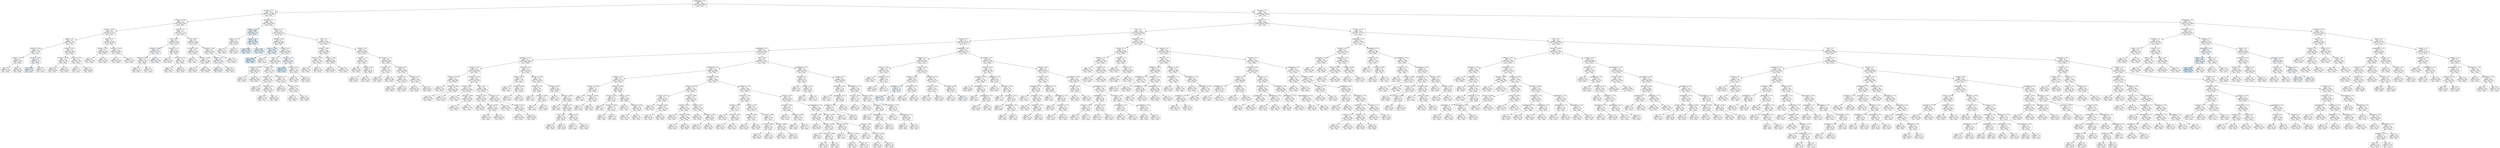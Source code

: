 digraph Tree {
node [shape=box, style="filled", color="black"] ;
0 [label="graphDepth <= 3.5\ngini = 0.5\nsamples = 80334\nvalue = [40116, 40218]\nclass = True", fillcolor="#feffff"] ;
1 [label="sdComp <= 0.2\ngini = 0.5\nsamples = 10299\nvalue = [5110, 5189]\nclass = True", fillcolor="#fcfeff"] ;
0 -> 1 [labeldistance=2.5, labelangle=45, headlabel="True"] ;
2 [label="sdComm <= 0.065\ngini = 0.5\nsamples = 5302\nvalue = [2645, 2657]\nclass = True", fillcolor="#feffff"] ;
1 -> 2 ;
3 [label="sdComp <= 0.065\ngini = 0.5\nsamples = 3027\nvalue = [1513, 1514]\nclass = True", fillcolor="#ffffff"] ;
2 -> 3 ;
4 [label="nbproc <= 4.5\ngini = 0.5\nsamples = 549\nvalue = [274, 275]\nclass = True", fillcolor="#feffff"] ;
3 -> 4 ;
5 [label="sdComp <= 0.02\ngini = 0.5\nsamples = 149\nvalue = [74, 75]\nclass = True", fillcolor="#fcfeff"] ;
4 -> 5 ;
6 [label="sdComm <= 0.02\ngini = 0.5\nsamples = 96\nvalue = [48, 48]\nclass = False", fillcolor="#ffffff"] ;
5 -> 6 ;
7 [label="gini = 0.5\nsamples = 36\nvalue = [18, 18]\nclass = False", fillcolor="#ffffff"] ;
6 -> 7 ;
8 [label="gini = 0.5\nsamples = 60\nvalue = [30, 30]\nclass = False", fillcolor="#ffffff"] ;
6 -> 8 ;
9 [label="sdComm <= 0.02\ngini = 0.5\nsamples = 53\nvalue = [26, 27]\nclass = True", fillcolor="#f8fbfe"] ;
5 -> 9 ;
10 [label="gini = 0.499\nsamples = 19\nvalue = [9, 10]\nclass = True", fillcolor="#ebf5fc"] ;
9 -> 10 ;
11 [label="gini = 0.5\nsamples = 34\nvalue = [17, 17]\nclass = False", fillcolor="#ffffff"] ;
9 -> 11 ;
12 [label="sdComp <= 0.02\ngini = 0.5\nsamples = 400\nvalue = [200, 200]\nclass = False", fillcolor="#ffffff"] ;
4 -> 12 ;
13 [label="sdComm <= 0.02\ngini = 0.5\nsamples = 194\nvalue = [97, 97]\nclass = False", fillcolor="#ffffff"] ;
12 -> 13 ;
14 [label="gini = 0.5\nsamples = 96\nvalue = [48, 48]\nclass = False", fillcolor="#ffffff"] ;
13 -> 14 ;
15 [label="gini = 0.5\nsamples = 98\nvalue = [49, 49]\nclass = False", fillcolor="#ffffff"] ;
13 -> 15 ;
16 [label="sdComm <= 0.02\ngini = 0.5\nsamples = 206\nvalue = [103, 103]\nclass = False", fillcolor="#ffffff"] ;
12 -> 16 ;
17 [label="gini = 0.5\nsamples = 74\nvalue = [37, 37]\nclass = False", fillcolor="#ffffff"] ;
16 -> 17 ;
18 [label="gini = 0.5\nsamples = 132\nvalue = [66, 66]\nclass = False", fillcolor="#ffffff"] ;
16 -> 18 ;
19 [label="nbproc <= 4.5\ngini = 0.5\nsamples = 2478\nvalue = [1239, 1239]\nclass = False", fillcolor="#ffffff"] ;
3 -> 19 ;
20 [label="sdComm <= 0.02\ngini = 0.5\nsamples = 876\nvalue = [438, 438]\nclass = False", fillcolor="#ffffff"] ;
19 -> 20 ;
21 [label="gini = 0.5\nsamples = 370\nvalue = [185, 185]\nclass = False", fillcolor="#ffffff"] ;
20 -> 21 ;
22 [label="gini = 0.5\nsamples = 506\nvalue = [253, 253]\nclass = False", fillcolor="#ffffff"] ;
20 -> 22 ;
23 [label="sdComm <= 0.02\ngini = 0.5\nsamples = 1602\nvalue = [801, 801]\nclass = False", fillcolor="#ffffff"] ;
19 -> 23 ;
24 [label="gini = 0.5\nsamples = 1172\nvalue = [586, 586]\nclass = False", fillcolor="#ffffff"] ;
23 -> 24 ;
25 [label="gini = 0.5\nsamples = 430\nvalue = [215, 215]\nclass = False", fillcolor="#ffffff"] ;
23 -> 25 ;
26 [label="nbproc <= 4.5\ngini = 0.5\nsamples = 2275\nvalue = [1132, 1143]\nclass = True", fillcolor="#fdfeff"] ;
2 -> 26 ;
27 [label="CCR <= 0.55\ngini = 0.5\nsamples = 520\nvalue = [257, 263]\nclass = True", fillcolor="#fafdfe"] ;
26 -> 27 ;
28 [label="sdComp <= 0.065\ngini = 0.5\nsamples = 340\nvalue = [167, 173]\nclass = True", fillcolor="#f8fcfe"] ;
27 -> 28 ;
29 [label="sdComp <= 0.02\ngini = 0.5\nsamples = 118\nvalue = [59, 59]\nclass = False", fillcolor="#ffffff"] ;
28 -> 29 ;
30 [label="gini = 0.5\nsamples = 76\nvalue = [38, 38]\nclass = False", fillcolor="#ffffff"] ;
29 -> 30 ;
31 [label="gini = 0.5\nsamples = 42\nvalue = [21, 21]\nclass = False", fillcolor="#ffffff"] ;
29 -> 31 ;
32 [label="gini = 0.5\nsamples = 222\nvalue = [108, 114]\nclass = True", fillcolor="#f5fafe"] ;
28 -> 32 ;
33 [label="sdComm <= 0.2\ngini = 0.5\nsamples = 180\nvalue = [90, 90]\nclass = False", fillcolor="#ffffff"] ;
27 -> 33 ;
34 [label="gini = 0.5\nsamples = 52\nvalue = [26, 26]\nclass = False", fillcolor="#ffffff"] ;
33 -> 34 ;
35 [label="sdComm <= 0.65\ngini = 0.5\nsamples = 128\nvalue = [64, 64]\nclass = False", fillcolor="#ffffff"] ;
33 -> 35 ;
36 [label="gini = 0.5\nsamples = 44\nvalue = [22, 22]\nclass = False", fillcolor="#ffffff"] ;
35 -> 36 ;
37 [label="gini = 0.5\nsamples = 84\nvalue = [42, 42]\nclass = False", fillcolor="#ffffff"] ;
35 -> 37 ;
38 [label="CCR <= 0.55\ngini = 0.5\nsamples = 1755\nvalue = [875, 880]\nclass = True", fillcolor="#fefeff"] ;
26 -> 38 ;
39 [label="sdComp <= 0.02\ngini = 0.5\nsamples = 1242\nvalue = [621, 621]\nclass = False", fillcolor="#ffffff"] ;
38 -> 39 ;
40 [label="gini = 0.5\nsamples = 54\nvalue = [27, 27]\nclass = False", fillcolor="#ffffff"] ;
39 -> 40 ;
41 [label="sdComp <= 0.065\ngini = 0.5\nsamples = 1188\nvalue = [594, 594]\nclass = False", fillcolor="#ffffff"] ;
39 -> 41 ;
42 [label="gini = 0.5\nsamples = 96\nvalue = [48, 48]\nclass = False", fillcolor="#ffffff"] ;
41 -> 42 ;
43 [label="gini = 0.5\nsamples = 1092\nvalue = [546, 546]\nclass = False", fillcolor="#ffffff"] ;
41 -> 43 ;
44 [label="sdComm <= 0.65\ngini = 0.5\nsamples = 513\nvalue = [254, 259]\nclass = True", fillcolor="#fbfdfe"] ;
38 -> 44 ;
45 [label="sdComm <= 0.2\ngini = 0.5\nsamples = 243\nvalue = [119, 124]\nclass = True", fillcolor="#f7fbfe"] ;
44 -> 45 ;
46 [label="gini = 0.5\nsamples = 164\nvalue = [80, 84]\nclass = True", fillcolor="#f6fafe"] ;
45 -> 46 ;
47 [label="gini = 0.5\nsamples = 79\nvalue = [39, 40]\nclass = True", fillcolor="#fafdfe"] ;
45 -> 47 ;
48 [label="gini = 0.5\nsamples = 270\nvalue = [135, 135]\nclass = False", fillcolor="#ffffff"] ;
44 -> 48 ;
49 [label="sdComm <= 0.2\ngini = 0.5\nsamples = 4997\nvalue = [2465, 2532]\nclass = True", fillcolor="#fafcfe"] ;
1 -> 49 ;
50 [label="sdComp <= 0.65\ngini = 0.498\nsamples = 776\nvalue = [366, 410]\nclass = True", fillcolor="#eaf4fc"] ;
49 -> 50 ;
51 [label="nbproc <= 4.5\ngini = 0.5\nsamples = 80\nvalue = [40, 40]\nclass = False", fillcolor="#ffffff"] ;
50 -> 51 ;
52 [label="gini = 0.5\nsamples = 28\nvalue = [14, 14]\nclass = False", fillcolor="#ffffff"] ;
51 -> 52 ;
53 [label="gini = 0.5\nsamples = 52\nvalue = [26, 26]\nclass = False", fillcolor="#ffffff"] ;
51 -> 53 ;
54 [label="nbproc <= 4.5\ngini = 0.498\nsamples = 696\nvalue = [326, 370]\nclass = True", fillcolor="#e7f3fc"] ;
50 -> 54 ;
55 [label="gini = 0.498\nsamples = 200\nvalue = [93, 107]\nclass = True", fillcolor="#e5f2fc"] ;
54 -> 55 ;
56 [label="gini = 0.498\nsamples = 496\nvalue = [233, 263]\nclass = True", fillcolor="#e8f4fc"] ;
54 -> 56 ;
57 [label="nbproc <= 4.5\ngini = 0.5\nsamples = 4221\nvalue = [2099, 2122]\nclass = True", fillcolor="#fdfeff"] ;
49 -> 57 ;
58 [label="sdComp <= 0.65\ngini = 0.5\nsamples = 1755\nvalue = [866, 889]\nclass = True", fillcolor="#fafcfe"] ;
57 -> 58 ;
59 [label="sdComm <= 0.65\ngini = 0.499\nsamples = 126\nvalue = [60, 66]\nclass = True", fillcolor="#edf6fd"] ;
58 -> 59 ;
60 [label="gini = 0.493\nsamples = 52\nvalue = [23, 29]\nclass = True", fillcolor="#d6ebfa"] ;
59 -> 60 ;
61 [label="gini = 0.5\nsamples = 74\nvalue = [37, 37]\nclass = False", fillcolor="#ffffff"] ;
59 -> 61 ;
62 [label="sdComp <= 6.5\ngini = 0.5\nsamples = 1629\nvalue = [806, 823]\nclass = True", fillcolor="#fbfdfe"] ;
58 -> 62 ;
63 [label="CCR <= 5.5\ngini = 0.5\nsamples = 1375\nvalue = [683, 692]\nclass = True", fillcolor="#fcfeff"] ;
62 -> 63 ;
64 [label="sdComm <= 0.65\ngini = 0.5\nsamples = 624\nvalue = [308, 316]\nclass = True", fillcolor="#fafdfe"] ;
63 -> 64 ;
65 [label="gini = 0.5\nsamples = 124\nvalue = [62, 62]\nclass = False", fillcolor="#ffffff"] ;
64 -> 65 ;
66 [label="gini = 0.5\nsamples = 500\nvalue = [246, 254]\nclass = True", fillcolor="#f9fcfe"] ;
64 -> 66 ;
67 [label="sdComp <= 2.0\ngini = 0.5\nsamples = 751\nvalue = [375, 376]\nclass = True", fillcolor="#feffff"] ;
63 -> 67 ;
68 [label="sdComm <= 2.0\ngini = 0.5\nsamples = 449\nvalue = [224, 225]\nclass = True", fillcolor="#feffff"] ;
67 -> 68 ;
69 [label="gini = 0.5\nsamples = 168\nvalue = [84, 84]\nclass = False", fillcolor="#ffffff"] ;
68 -> 69 ;
70 [label="sdComm <= 6.5\ngini = 0.5\nsamples = 281\nvalue = [140, 141]\nclass = True", fillcolor="#fefeff"] ;
68 -> 70 ;
71 [label="gini = 0.5\nsamples = 149\nvalue = [74, 75]\nclass = True", fillcolor="#fcfeff"] ;
70 -> 71 ;
72 [label="gini = 0.5\nsamples = 132\nvalue = [66, 66]\nclass = False", fillcolor="#ffffff"] ;
70 -> 72 ;
73 [label="sdComm <= 2.0\ngini = 0.5\nsamples = 302\nvalue = [151, 151]\nclass = False", fillcolor="#ffffff"] ;
67 -> 73 ;
74 [label="gini = 0.5\nsamples = 66\nvalue = [33, 33]\nclass = False", fillcolor="#ffffff"] ;
73 -> 74 ;
75 [label="sdComm <= 6.5\ngini = 0.5\nsamples = 236\nvalue = [118, 118]\nclass = False", fillcolor="#ffffff"] ;
73 -> 75 ;
76 [label="gini = 0.5\nsamples = 98\nvalue = [49, 49]\nclass = False", fillcolor="#ffffff"] ;
75 -> 76 ;
77 [label="gini = 0.5\nsamples = 138\nvalue = [69, 69]\nclass = False", fillcolor="#ffffff"] ;
75 -> 77 ;
78 [label="sdComm <= 2.0\ngini = 0.5\nsamples = 254\nvalue = [123, 131]\nclass = True", fillcolor="#f3f9fd"] ;
62 -> 78 ;
79 [label="gini = 0.493\nsamples = 70\nvalue = [31, 39]\nclass = True", fillcolor="#d6ebfa"] ;
78 -> 79 ;
80 [label="sdComm <= 6.5\ngini = 0.5\nsamples = 184\nvalue = [92, 92]\nclass = False", fillcolor="#ffffff"] ;
78 -> 80 ;
81 [label="gini = 0.5\nsamples = 100\nvalue = [50, 50]\nclass = False", fillcolor="#ffffff"] ;
80 -> 81 ;
82 [label="gini = 0.5\nsamples = 84\nvalue = [42, 42]\nclass = False", fillcolor="#ffffff"] ;
80 -> 82 ;
83 [label="CCR <= 5.5\ngini = 0.5\nsamples = 2466\nvalue = [1233, 1233]\nclass = False", fillcolor="#ffffff"] ;
57 -> 83 ;
84 [label="sdComp <= 0.65\ngini = 0.5\nsamples = 1198\nvalue = [599, 599]\nclass = False", fillcolor="#ffffff"] ;
83 -> 84 ;
85 [label="sdComm <= 0.65\ngini = 0.5\nsamples = 206\nvalue = [103, 103]\nclass = False", fillcolor="#ffffff"] ;
84 -> 85 ;
86 [label="gini = 0.5\nsamples = 84\nvalue = [42, 42]\nclass = False", fillcolor="#ffffff"] ;
85 -> 86 ;
87 [label="gini = 0.5\nsamples = 122\nvalue = [61, 61]\nclass = False", fillcolor="#ffffff"] ;
85 -> 87 ;
88 [label="sdComm <= 0.65\ngini = 0.5\nsamples = 992\nvalue = [496, 496]\nclass = False", fillcolor="#ffffff"] ;
84 -> 88 ;
89 [label="gini = 0.5\nsamples = 682\nvalue = [341, 341]\nclass = False", fillcolor="#ffffff"] ;
88 -> 89 ;
90 [label="gini = 0.5\nsamples = 310\nvalue = [155, 155]\nclass = False", fillcolor="#ffffff"] ;
88 -> 90 ;
91 [label="sdComp <= 2.0\ngini = 0.5\nsamples = 1268\nvalue = [634, 634]\nclass = False", fillcolor="#ffffff"] ;
83 -> 91 ;
92 [label="sdComm <= 2.0\ngini = 0.5\nsamples = 370\nvalue = [185, 185]\nclass = False", fillcolor="#ffffff"] ;
91 -> 92 ;
93 [label="gini = 0.5\nsamples = 192\nvalue = [96, 96]\nclass = False", fillcolor="#ffffff"] ;
92 -> 93 ;
94 [label="sdComm <= 6.5\ngini = 0.5\nsamples = 178\nvalue = [89, 89]\nclass = False", fillcolor="#ffffff"] ;
92 -> 94 ;
95 [label="gini = 0.5\nsamples = 84\nvalue = [42, 42]\nclass = False", fillcolor="#ffffff"] ;
94 -> 95 ;
96 [label="gini = 0.5\nsamples = 94\nvalue = [47, 47]\nclass = False", fillcolor="#ffffff"] ;
94 -> 96 ;
97 [label="sdComm <= 2.0\ngini = 0.5\nsamples = 898\nvalue = [449, 449]\nclass = False", fillcolor="#ffffff"] ;
91 -> 97 ;
98 [label="sdComp <= 6.5\ngini = 0.5\nsamples = 302\nvalue = [151, 151]\nclass = False", fillcolor="#ffffff"] ;
97 -> 98 ;
99 [label="gini = 0.5\nsamples = 106\nvalue = [53, 53]\nclass = False", fillcolor="#ffffff"] ;
98 -> 99 ;
100 [label="gini = 0.5\nsamples = 196\nvalue = [98, 98]\nclass = False", fillcolor="#ffffff"] ;
98 -> 100 ;
101 [label="sdComp <= 6.5\ngini = 0.5\nsamples = 596\nvalue = [298, 298]\nclass = False", fillcolor="#ffffff"] ;
97 -> 101 ;
102 [label="sdComm <= 6.5\ngini = 0.5\nsamples = 288\nvalue = [144, 144]\nclass = False", fillcolor="#ffffff"] ;
101 -> 102 ;
103 [label="gini = 0.5\nsamples = 188\nvalue = [94, 94]\nclass = False", fillcolor="#ffffff"] ;
102 -> 103 ;
104 [label="gini = 0.5\nsamples = 100\nvalue = [50, 50]\nclass = False", fillcolor="#ffffff"] ;
102 -> 104 ;
105 [label="sdComm <= 6.5\ngini = 0.5\nsamples = 308\nvalue = [154, 154]\nclass = False", fillcolor="#ffffff"] ;
101 -> 105 ;
106 [label="gini = 0.5\nsamples = 210\nvalue = [105, 105]\nclass = False", fillcolor="#ffffff"] ;
105 -> 106 ;
107 [label="gini = 0.5\nsamples = 98\nvalue = [49, 49]\nclass = False", fillcolor="#ffffff"] ;
105 -> 107 ;
108 [label="sdComm <= 6.5\ngini = 0.5\nsamples = 70035\nvalue = [35006, 35029]\nclass = True", fillcolor="#ffffff"] ;
0 -> 108 [labeldistance=2.5, labelangle=-45, headlabel="False"] ;
109 [label="nbproc <= 4.5\ngini = 0.5\nsamples = 59463\nvalue = [29730, 29733]\nclass = True", fillcolor="#ffffff"] ;
108 -> 109 ;
110 [label="CCR <= 5.5\ngini = 0.5\nsamples = 24009\nvalue = [12003, 12006]\nclass = True", fillcolor="#ffffff"] ;
109 -> 110 ;
111 [label="sdComm <= 0.2\ngini = 0.5\nsamples = 11515\nvalue = [5756, 5759]\nclass = True", fillcolor="#ffffff"] ;
110 -> 111 ;
112 [label="graphDepth <= 6.5\ngini = 0.5\nsamples = 9494\nvalue = [4747, 4747]\nclass = False", fillcolor="#ffffff"] ;
111 -> 112 ;
113 [label="graphSize <= 22.5\ngini = 0.5\nsamples = 7212\nvalue = [3606, 3606]\nclass = False", fillcolor="#ffffff"] ;
112 -> 113 ;
114 [label="sdComm <= 0.02\ngini = 0.5\nsamples = 6792\nvalue = [3396, 3396]\nclass = False", fillcolor="#ffffff"] ;
113 -> 114 ;
115 [label="sdComp <= 0.02\ngini = 0.5\nsamples = 1972\nvalue = [986, 986]\nclass = False", fillcolor="#ffffff"] ;
114 -> 115 ;
116 [label="gini = 0.5\nsamples = 202\nvalue = [101, 101]\nclass = False", fillcolor="#ffffff"] ;
115 -> 116 ;
117 [label="sdComp <= 0.065\ngini = 0.5\nsamples = 1770\nvalue = [885, 885]\nclass = False", fillcolor="#ffffff"] ;
115 -> 117 ;
118 [label="gini = 0.5\nsamples = 636\nvalue = [318, 318]\nclass = False", fillcolor="#ffffff"] ;
117 -> 118 ;
119 [label="gini = 0.5\nsamples = 1134\nvalue = [567, 567]\nclass = False", fillcolor="#ffffff"] ;
117 -> 119 ;
120 [label="sdComm <= 0.065\ngini = 0.5\nsamples = 4820\nvalue = [2410, 2410]\nclass = False", fillcolor="#ffffff"] ;
114 -> 120 ;
121 [label="sdComp <= 0.02\ngini = 0.5\nsamples = 2132\nvalue = [1066, 1066]\nclass = False", fillcolor="#ffffff"] ;
120 -> 121 ;
122 [label="gini = 0.5\nsamples = 278\nvalue = [139, 139]\nclass = False", fillcolor="#ffffff"] ;
121 -> 122 ;
123 [label="sdComp <= 0.065\ngini = 0.5\nsamples = 1854\nvalue = [927, 927]\nclass = False", fillcolor="#ffffff"] ;
121 -> 123 ;
124 [label="gini = 0.5\nsamples = 304\nvalue = [152, 152]\nclass = False", fillcolor="#ffffff"] ;
123 -> 124 ;
125 [label="gini = 0.5\nsamples = 1550\nvalue = [775, 775]\nclass = False", fillcolor="#ffffff"] ;
123 -> 125 ;
126 [label="CCR <= 0.55\ngini = 0.5\nsamples = 2688\nvalue = [1344, 1344]\nclass = False", fillcolor="#ffffff"] ;
120 -> 126 ;
127 [label="sdComp <= 0.02\ngini = 0.5\nsamples = 1418\nvalue = [709, 709]\nclass = False", fillcolor="#ffffff"] ;
126 -> 127 ;
128 [label="gini = 0.5\nsamples = 190\nvalue = [95, 95]\nclass = False", fillcolor="#ffffff"] ;
127 -> 128 ;
129 [label="sdComp <= 0.065\ngini = 0.5\nsamples = 1228\nvalue = [614, 614]\nclass = False", fillcolor="#ffffff"] ;
127 -> 129 ;
130 [label="gini = 0.5\nsamples = 152\nvalue = [76, 76]\nclass = False", fillcolor="#ffffff"] ;
129 -> 130 ;
131 [label="gini = 0.5\nsamples = 1076\nvalue = [538, 538]\nclass = False", fillcolor="#ffffff"] ;
129 -> 131 ;
132 [label="sdComp <= 0.2\ngini = 0.5\nsamples = 1270\nvalue = [635, 635]\nclass = False", fillcolor="#ffffff"] ;
126 -> 132 ;
133 [label="gini = 0.5\nsamples = 630\nvalue = [315, 315]\nclass = False", fillcolor="#ffffff"] ;
132 -> 133 ;
134 [label="sdComp <= 0.65\ngini = 0.5\nsamples = 640\nvalue = [320, 320]\nclass = False", fillcolor="#ffffff"] ;
132 -> 134 ;
135 [label="gini = 0.5\nsamples = 460\nvalue = [230, 230]\nclass = False", fillcolor="#ffffff"] ;
134 -> 135 ;
136 [label="gini = 0.5\nsamples = 180\nvalue = [90, 90]\nclass = False", fillcolor="#ffffff"] ;
134 -> 136 ;
137 [label="sdComm <= 0.02\ngini = 0.5\nsamples = 420\nvalue = [210, 210]\nclass = False", fillcolor="#ffffff"] ;
113 -> 137 ;
138 [label="sdComp <= 0.02\ngini = 0.5\nsamples = 140\nvalue = [70, 70]\nclass = False", fillcolor="#ffffff"] ;
137 -> 138 ;
139 [label="gini = 0.5\nsamples = 34\nvalue = [17, 17]\nclass = False", fillcolor="#ffffff"] ;
138 -> 139 ;
140 [label="sdComp <= 0.065\ngini = 0.5\nsamples = 106\nvalue = [53, 53]\nclass = False", fillcolor="#ffffff"] ;
138 -> 140 ;
141 [label="gini = 0.5\nsamples = 42\nvalue = [21, 21]\nclass = False", fillcolor="#ffffff"] ;
140 -> 141 ;
142 [label="gini = 0.5\nsamples = 64\nvalue = [32, 32]\nclass = False", fillcolor="#ffffff"] ;
140 -> 142 ;
143 [label="sdComm <= 0.065\ngini = 0.5\nsamples = 280\nvalue = [140, 140]\nclass = False", fillcolor="#ffffff"] ;
137 -> 143 ;
144 [label="sdComp <= 0.02\ngini = 0.5\nsamples = 82\nvalue = [41, 41]\nclass = False", fillcolor="#ffffff"] ;
143 -> 144 ;
145 [label="gini = 0.5\nsamples = 10\nvalue = [5, 5]\nclass = False", fillcolor="#ffffff"] ;
144 -> 145 ;
146 [label="sdComp <= 0.065\ngini = 0.5\nsamples = 72\nvalue = [36, 36]\nclass = False", fillcolor="#ffffff"] ;
144 -> 146 ;
147 [label="gini = 0.5\nsamples = 2\nvalue = [1, 1]\nclass = False", fillcolor="#ffffff"] ;
146 -> 147 ;
148 [label="gini = 0.5\nsamples = 70\nvalue = [35, 35]\nclass = False", fillcolor="#ffffff"] ;
146 -> 148 ;
149 [label="sdComp <= 0.02\ngini = 0.5\nsamples = 198\nvalue = [99, 99]\nclass = False", fillcolor="#ffffff"] ;
143 -> 149 ;
150 [label="gini = 0.5\nsamples = 26\nvalue = [13, 13]\nclass = False", fillcolor="#ffffff"] ;
149 -> 150 ;
151 [label="sdComp <= 0.065\ngini = 0.5\nsamples = 172\nvalue = [86, 86]\nclass = False", fillcolor="#ffffff"] ;
149 -> 151 ;
152 [label="gini = 0.5\nsamples = 12\nvalue = [6, 6]\nclass = False", fillcolor="#ffffff"] ;
151 -> 152 ;
153 [label="sdComp <= 0.2\ngini = 0.5\nsamples = 160\nvalue = [80, 80]\nclass = False", fillcolor="#ffffff"] ;
151 -> 153 ;
154 [label="CCR <= 0.55\ngini = 0.5\nsamples = 100\nvalue = [50, 50]\nclass = False", fillcolor="#ffffff"] ;
153 -> 154 ;
155 [label="gini = 0.5\nsamples = 84\nvalue = [42, 42]\nclass = False", fillcolor="#ffffff"] ;
154 -> 155 ;
156 [label="gini = 0.5\nsamples = 16\nvalue = [8, 8]\nclass = False", fillcolor="#ffffff"] ;
154 -> 156 ;
157 [label="sdComp <= 0.65\ngini = 0.5\nsamples = 60\nvalue = [30, 30]\nclass = False", fillcolor="#ffffff"] ;
153 -> 157 ;
158 [label="gini = 0.5\nsamples = 14\nvalue = [7, 7]\nclass = False", fillcolor="#ffffff"] ;
157 -> 158 ;
159 [label="gini = 0.5\nsamples = 46\nvalue = [23, 23]\nclass = False", fillcolor="#ffffff"] ;
157 -> 159 ;
160 [label="CCR <= 0.55\ngini = 0.5\nsamples = 2282\nvalue = [1141, 1141]\nclass = False", fillcolor="#ffffff"] ;
112 -> 160 ;
161 [label="graphDepth <= 9.0\ngini = 0.5\nsamples = 1816\nvalue = [908, 908]\nclass = False", fillcolor="#ffffff"] ;
160 -> 161 ;
162 [label="sdComp <= 0.02\ngini = 0.5\nsamples = 220\nvalue = [110, 110]\nclass = False", fillcolor="#ffffff"] ;
161 -> 162 ;
163 [label="sdComm <= 0.02\ngini = 0.5\nsamples = 52\nvalue = [26, 26]\nclass = False", fillcolor="#ffffff"] ;
162 -> 163 ;
164 [label="gini = 0.5\nsamples = 24\nvalue = [12, 12]\nclass = False", fillcolor="#ffffff"] ;
163 -> 164 ;
165 [label="sdComm <= 0.065\ngini = 0.5\nsamples = 28\nvalue = [14, 14]\nclass = False", fillcolor="#ffffff"] ;
163 -> 165 ;
166 [label="gini = 0.5\nsamples = 10\nvalue = [5, 5]\nclass = False", fillcolor="#ffffff"] ;
165 -> 166 ;
167 [label="gini = 0.5\nsamples = 18\nvalue = [9, 9]\nclass = False", fillcolor="#ffffff"] ;
165 -> 167 ;
168 [label="sdComp <= 0.065\ngini = 0.5\nsamples = 168\nvalue = [84, 84]\nclass = False", fillcolor="#ffffff"] ;
162 -> 168 ;
169 [label="sdComm <= 0.02\ngini = 0.5\nsamples = 30\nvalue = [15, 15]\nclass = False", fillcolor="#ffffff"] ;
168 -> 169 ;
170 [label="gini = 0.5\nsamples = 8\nvalue = [4, 4]\nclass = False", fillcolor="#ffffff"] ;
169 -> 170 ;
171 [label="sdComm <= 0.065\ngini = 0.5\nsamples = 22\nvalue = [11, 11]\nclass = False", fillcolor="#ffffff"] ;
169 -> 171 ;
172 [label="gini = 0.5\nsamples = 12\nvalue = [6, 6]\nclass = False", fillcolor="#ffffff"] ;
171 -> 172 ;
173 [label="gini = 0.5\nsamples = 10\nvalue = [5, 5]\nclass = False", fillcolor="#ffffff"] ;
171 -> 173 ;
174 [label="sdComm <= 0.02\ngini = 0.5\nsamples = 138\nvalue = [69, 69]\nclass = False", fillcolor="#ffffff"] ;
168 -> 174 ;
175 [label="gini = 0.5\nsamples = 34\nvalue = [17, 17]\nclass = False", fillcolor="#ffffff"] ;
174 -> 175 ;
176 [label="sdComm <= 0.065\ngini = 0.5\nsamples = 104\nvalue = [52, 52]\nclass = False", fillcolor="#ffffff"] ;
174 -> 176 ;
177 [label="gini = 0.5\nsamples = 62\nvalue = [31, 31]\nclass = False", fillcolor="#ffffff"] ;
176 -> 177 ;
178 [label="gini = 0.5\nsamples = 42\nvalue = [21, 21]\nclass = False", fillcolor="#ffffff"] ;
176 -> 178 ;
179 [label="graphSize <= 40.0\ngini = 0.5\nsamples = 1596\nvalue = [798, 798]\nclass = False", fillcolor="#ffffff"] ;
161 -> 179 ;
180 [label="sdComm <= 0.02\ngini = 0.5\nsamples = 756\nvalue = [378, 378]\nclass = False", fillcolor="#ffffff"] ;
179 -> 180 ;
181 [label="sdComp <= 0.02\ngini = 0.5\nsamples = 278\nvalue = [139, 139]\nclass = False", fillcolor="#ffffff"] ;
180 -> 181 ;
182 [label="gini = 0.5\nsamples = 26\nvalue = [13, 13]\nclass = False", fillcolor="#ffffff"] ;
181 -> 182 ;
183 [label="sdComp <= 0.065\ngini = 0.5\nsamples = 252\nvalue = [126, 126]\nclass = False", fillcolor="#ffffff"] ;
181 -> 183 ;
184 [label="gini = 0.5\nsamples = 68\nvalue = [34, 34]\nclass = False", fillcolor="#ffffff"] ;
183 -> 184 ;
185 [label="gini = 0.5\nsamples = 184\nvalue = [92, 92]\nclass = False", fillcolor="#ffffff"] ;
183 -> 185 ;
186 [label="sdComm <= 0.065\ngini = 0.5\nsamples = 478\nvalue = [239, 239]\nclass = False", fillcolor="#ffffff"] ;
180 -> 186 ;
187 [label="sdComp <= 0.02\ngini = 0.5\nsamples = 252\nvalue = [126, 126]\nclass = False", fillcolor="#ffffff"] ;
186 -> 187 ;
188 [label="gini = 0.5\nsamples = 52\nvalue = [26, 26]\nclass = False", fillcolor="#ffffff"] ;
187 -> 188 ;
189 [label="sdComp <= 0.065\ngini = 0.5\nsamples = 200\nvalue = [100, 100]\nclass = False", fillcolor="#ffffff"] ;
187 -> 189 ;
190 [label="gini = 0.5\nsamples = 62\nvalue = [31, 31]\nclass = False", fillcolor="#ffffff"] ;
189 -> 190 ;
191 [label="gini = 0.5\nsamples = 138\nvalue = [69, 69]\nclass = False", fillcolor="#ffffff"] ;
189 -> 191 ;
192 [label="sdComp <= 0.02\ngini = 0.5\nsamples = 226\nvalue = [113, 113]\nclass = False", fillcolor="#ffffff"] ;
186 -> 192 ;
193 [label="gini = 0.5\nsamples = 88\nvalue = [44, 44]\nclass = False", fillcolor="#ffffff"] ;
192 -> 193 ;
194 [label="sdComp <= 0.065\ngini = 0.5\nsamples = 138\nvalue = [69, 69]\nclass = False", fillcolor="#ffffff"] ;
192 -> 194 ;
195 [label="gini = 0.5\nsamples = 82\nvalue = [41, 41]\nclass = False", fillcolor="#ffffff"] ;
194 -> 195 ;
196 [label="gini = 0.5\nsamples = 56\nvalue = [28, 28]\nclass = False", fillcolor="#ffffff"] ;
194 -> 196 ;
197 [label="graphSize <= 75.0\ngini = 0.5\nsamples = 840\nvalue = [420, 420]\nclass = False", fillcolor="#ffffff"] ;
179 -> 197 ;
198 [label="sdComm <= 0.02\ngini = 0.5\nsamples = 430\nvalue = [215, 215]\nclass = False", fillcolor="#ffffff"] ;
197 -> 198 ;
199 [label="sdComp <= 0.02\ngini = 0.5\nsamples = 154\nvalue = [77, 77]\nclass = False", fillcolor="#ffffff"] ;
198 -> 199 ;
200 [label="gini = 0.5\nsamples = 62\nvalue = [31, 31]\nclass = False", fillcolor="#ffffff"] ;
199 -> 200 ;
201 [label="sdComp <= 0.065\ngini = 0.5\nsamples = 92\nvalue = [46, 46]\nclass = False", fillcolor="#ffffff"] ;
199 -> 201 ;
202 [label="gini = 0.5\nsamples = 38\nvalue = [19, 19]\nclass = False", fillcolor="#ffffff"] ;
201 -> 202 ;
203 [label="gini = 0.5\nsamples = 54\nvalue = [27, 27]\nclass = False", fillcolor="#ffffff"] ;
201 -> 203 ;
204 [label="sdComp <= 0.02\ngini = 0.5\nsamples = 276\nvalue = [138, 138]\nclass = False", fillcolor="#ffffff"] ;
198 -> 204 ;
205 [label="sdComm <= 0.065\ngini = 0.5\nsamples = 134\nvalue = [67, 67]\nclass = False", fillcolor="#ffffff"] ;
204 -> 205 ;
206 [label="gini = 0.5\nsamples = 46\nvalue = [23, 23]\nclass = False", fillcolor="#ffffff"] ;
205 -> 206 ;
207 [label="gini = 0.5\nsamples = 88\nvalue = [44, 44]\nclass = False", fillcolor="#ffffff"] ;
205 -> 207 ;
208 [label="sdComm <= 0.065\ngini = 0.5\nsamples = 142\nvalue = [71, 71]\nclass = False", fillcolor="#ffffff"] ;
204 -> 208 ;
209 [label="sdComp <= 0.065\ngini = 0.5\nsamples = 62\nvalue = [31, 31]\nclass = False", fillcolor="#ffffff"] ;
208 -> 209 ;
210 [label="gini = 0.5\nsamples = 36\nvalue = [18, 18]\nclass = False", fillcolor="#ffffff"] ;
209 -> 210 ;
211 [label="gini = 0.5\nsamples = 26\nvalue = [13, 13]\nclass = False", fillcolor="#ffffff"] ;
209 -> 211 ;
212 [label="sdComp <= 0.065\ngini = 0.5\nsamples = 80\nvalue = [40, 40]\nclass = False", fillcolor="#ffffff"] ;
208 -> 212 ;
213 [label="gini = 0.5\nsamples = 40\nvalue = [20, 20]\nclass = False", fillcolor="#ffffff"] ;
212 -> 213 ;
214 [label="gini = 0.5\nsamples = 40\nvalue = [20, 20]\nclass = False", fillcolor="#ffffff"] ;
212 -> 214 ;
215 [label="sdComp <= 0.02\ngini = 0.5\nsamples = 410\nvalue = [205, 205]\nclass = False", fillcolor="#ffffff"] ;
197 -> 215 ;
216 [label="sdComm <= 0.02\ngini = 0.5\nsamples = 82\nvalue = [41, 41]\nclass = False", fillcolor="#ffffff"] ;
215 -> 216 ;
217 [label="gini = 0.5\nsamples = 32\nvalue = [16, 16]\nclass = False", fillcolor="#ffffff"] ;
216 -> 217 ;
218 [label="sdComm <= 0.065\ngini = 0.5\nsamples = 50\nvalue = [25, 25]\nclass = False", fillcolor="#ffffff"] ;
216 -> 218 ;
219 [label="gini = 0.5\nsamples = 16\nvalue = [8, 8]\nclass = False", fillcolor="#ffffff"] ;
218 -> 219 ;
220 [label="gini = 0.5\nsamples = 34\nvalue = [17, 17]\nclass = False", fillcolor="#ffffff"] ;
218 -> 220 ;
221 [label="graphDepth <= 25.5\ngini = 0.5\nsamples = 328\nvalue = [164, 164]\nclass = False", fillcolor="#ffffff"] ;
215 -> 221 ;
222 [label="sdComm <= 0.02\ngini = 0.5\nsamples = 138\nvalue = [69, 69]\nclass = False", fillcolor="#ffffff"] ;
221 -> 222 ;
223 [label="gini = 0.5\nsamples = 76\nvalue = [38, 38]\nclass = False", fillcolor="#ffffff"] ;
222 -> 223 ;
224 [label="sdComp <= 0.065\ngini = 0.5\nsamples = 62\nvalue = [31, 31]\nclass = False", fillcolor="#ffffff"] ;
222 -> 224 ;
225 [label="gini = 0.5\nsamples = 8\nvalue = [4, 4]\nclass = False", fillcolor="#ffffff"] ;
224 -> 225 ;
226 [label="sdComm <= 0.065\ngini = 0.5\nsamples = 54\nvalue = [27, 27]\nclass = False", fillcolor="#ffffff"] ;
224 -> 226 ;
227 [label="gini = 0.5\nsamples = 38\nvalue = [19, 19]\nclass = False", fillcolor="#ffffff"] ;
226 -> 227 ;
228 [label="gini = 0.5\nsamples = 16\nvalue = [8, 8]\nclass = False", fillcolor="#ffffff"] ;
226 -> 228 ;
229 [label="sdComp <= 0.065\ngini = 0.5\nsamples = 190\nvalue = [95, 95]\nclass = False", fillcolor="#ffffff"] ;
221 -> 229 ;
230 [label="sdComm <= 0.02\ngini = 0.5\nsamples = 56\nvalue = [28, 28]\nclass = False", fillcolor="#ffffff"] ;
229 -> 230 ;
231 [label="gini = 0.5\nsamples = 14\nvalue = [7, 7]\nclass = False", fillcolor="#ffffff"] ;
230 -> 231 ;
232 [label="sdComm <= 0.065\ngini = 0.5\nsamples = 42\nvalue = [21, 21]\nclass = False", fillcolor="#ffffff"] ;
230 -> 232 ;
233 [label="gini = 0.5\nsamples = 20\nvalue = [10, 10]\nclass = False", fillcolor="#ffffff"] ;
232 -> 233 ;
234 [label="gini = 0.5\nsamples = 22\nvalue = [11, 11]\nclass = False", fillcolor="#ffffff"] ;
232 -> 234 ;
235 [label="sdComm <= 0.02\ngini = 0.5\nsamples = 134\nvalue = [67, 67]\nclass = False", fillcolor="#ffffff"] ;
229 -> 235 ;
236 [label="gini = 0.5\nsamples = 54\nvalue = [27, 27]\nclass = False", fillcolor="#ffffff"] ;
235 -> 236 ;
237 [label="sdComm <= 0.065\ngini = 0.5\nsamples = 80\nvalue = [40, 40]\nclass = False", fillcolor="#ffffff"] ;
235 -> 237 ;
238 [label="gini = 0.5\nsamples = 52\nvalue = [26, 26]\nclass = False", fillcolor="#ffffff"] ;
237 -> 238 ;
239 [label="gini = 0.5\nsamples = 28\nvalue = [14, 14]\nclass = False", fillcolor="#ffffff"] ;
237 -> 239 ;
240 [label="graphDepth <= 9.0\ngini = 0.5\nsamples = 466\nvalue = [233, 233]\nclass = False", fillcolor="#ffffff"] ;
160 -> 240 ;
241 [label="sdComp <= 0.2\ngini = 0.5\nsamples = 48\nvalue = [24, 24]\nclass = False", fillcolor="#ffffff"] ;
240 -> 241 ;
242 [label="gini = 0.5\nsamples = 10\nvalue = [5, 5]\nclass = False", fillcolor="#ffffff"] ;
241 -> 242 ;
243 [label="sdComp <= 0.65\ngini = 0.5\nsamples = 38\nvalue = [19, 19]\nclass = False", fillcolor="#ffffff"] ;
241 -> 243 ;
244 [label="gini = 0.5\nsamples = 4\nvalue = [2, 2]\nclass = False", fillcolor="#ffffff"] ;
243 -> 244 ;
245 [label="gini = 0.5\nsamples = 34\nvalue = [17, 17]\nclass = False", fillcolor="#ffffff"] ;
243 -> 245 ;
246 [label="sdComp <= 0.2\ngini = 0.5\nsamples = 418\nvalue = [209, 209]\nclass = False", fillcolor="#ffffff"] ;
240 -> 246 ;
247 [label="graphSize <= 40.0\ngini = 0.5\nsamples = 130\nvalue = [65, 65]\nclass = False", fillcolor="#ffffff"] ;
246 -> 247 ;
248 [label="gini = 0.5\nsamples = 54\nvalue = [27, 27]\nclass = False", fillcolor="#ffffff"] ;
247 -> 248 ;
249 [label="graphDepth <= 25.5\ngini = 0.5\nsamples = 76\nvalue = [38, 38]\nclass = False", fillcolor="#ffffff"] ;
247 -> 249 ;
250 [label="graphSize <= 75.0\ngini = 0.5\nsamples = 30\nvalue = [15, 15]\nclass = False", fillcolor="#ffffff"] ;
249 -> 250 ;
251 [label="gini = 0.5\nsamples = 22\nvalue = [11, 11]\nclass = False", fillcolor="#ffffff"] ;
250 -> 251 ;
252 [label="gini = 0.5\nsamples = 8\nvalue = [4, 4]\nclass = False", fillcolor="#ffffff"] ;
250 -> 252 ;
253 [label="gini = 0.5\nsamples = 46\nvalue = [23, 23]\nclass = False", fillcolor="#ffffff"] ;
249 -> 253 ;
254 [label="graphDepth <= 13.5\ngini = 0.5\nsamples = 288\nvalue = [144, 144]\nclass = False", fillcolor="#ffffff"] ;
246 -> 254 ;
255 [label="sdComp <= 0.65\ngini = 0.5\nsamples = 154\nvalue = [77, 77]\nclass = False", fillcolor="#ffffff"] ;
254 -> 255 ;
256 [label="gini = 0.5\nsamples = 78\nvalue = [39, 39]\nclass = False", fillcolor="#ffffff"] ;
255 -> 256 ;
257 [label="gini = 0.5\nsamples = 76\nvalue = [38, 38]\nclass = False", fillcolor="#ffffff"] ;
255 -> 257 ;
258 [label="sdComp <= 0.65\ngini = 0.5\nsamples = 134\nvalue = [67, 67]\nclass = False", fillcolor="#ffffff"] ;
254 -> 258 ;
259 [label="graphSize <= 75.0\ngini = 0.5\nsamples = 32\nvalue = [16, 16]\nclass = False", fillcolor="#ffffff"] ;
258 -> 259 ;
260 [label="gini = 0.5\nsamples = 16\nvalue = [8, 8]\nclass = False", fillcolor="#ffffff"] ;
259 -> 260 ;
261 [label="graphDepth <= 25.5\ngini = 0.5\nsamples = 16\nvalue = [8, 8]\nclass = False", fillcolor="#ffffff"] ;
259 -> 261 ;
262 [label="gini = 0.5\nsamples = 10\nvalue = [5, 5]\nclass = False", fillcolor="#ffffff"] ;
261 -> 262 ;
263 [label="gini = 0.5\nsamples = 6\nvalue = [3, 3]\nclass = False", fillcolor="#ffffff"] ;
261 -> 263 ;
264 [label="graphSize <= 75.0\ngini = 0.5\nsamples = 102\nvalue = [51, 51]\nclass = False", fillcolor="#ffffff"] ;
258 -> 264 ;
265 [label="gini = 0.5\nsamples = 22\nvalue = [11, 11]\nclass = False", fillcolor="#ffffff"] ;
264 -> 265 ;
266 [label="graphDepth <= 25.5\ngini = 0.5\nsamples = 80\nvalue = [40, 40]\nclass = False", fillcolor="#ffffff"] ;
264 -> 266 ;
267 [label="gini = 0.5\nsamples = 16\nvalue = [8, 8]\nclass = False", fillcolor="#ffffff"] ;
266 -> 267 ;
268 [label="gini = 0.5\nsamples = 64\nvalue = [32, 32]\nclass = False", fillcolor="#ffffff"] ;
266 -> 268 ;
269 [label="graphDepth <= 6.5\ngini = 0.5\nsamples = 2021\nvalue = [1009, 1012]\nclass = True", fillcolor="#feffff"] ;
111 -> 269 ;
270 [label="sdComp <= 0.2\ngini = 0.5\nsamples = 1081\nvalue = [539, 542]\nclass = True", fillcolor="#fefeff"] ;
269 -> 270 ;
271 [label="sdComm <= 0.65\ngini = 0.5\nsamples = 374\nvalue = [187, 187]\nclass = False", fillcolor="#ffffff"] ;
270 -> 271 ;
272 [label="gini = 0.5\nsamples = 232\nvalue = [116, 116]\nclass = False", fillcolor="#ffffff"] ;
271 -> 272 ;
273 [label="graphSize <= 22.5\ngini = 0.5\nsamples = 142\nvalue = [71, 71]\nclass = False", fillcolor="#ffffff"] ;
271 -> 273 ;
274 [label="gini = 0.5\nsamples = 120\nvalue = [60, 60]\nclass = False", fillcolor="#ffffff"] ;
273 -> 274 ;
275 [label="gini = 0.5\nsamples = 22\nvalue = [11, 11]\nclass = False", fillcolor="#ffffff"] ;
273 -> 275 ;
276 [label="sdComp <= 0.65\ngini = 0.5\nsamples = 707\nvalue = [352, 355]\nclass = True", fillcolor="#fdfeff"] ;
270 -> 276 ;
277 [label="sdComm <= 0.65\ngini = 0.5\nsamples = 280\nvalue = [139, 141]\nclass = True", fillcolor="#fcfeff"] ;
276 -> 277 ;
278 [label="graphSize <= 22.5\ngini = 0.5\nsamples = 70\nvalue = [34, 36]\nclass = True", fillcolor="#f4fafe"] ;
277 -> 278 ;
279 [label="gini = 0.499\nsamples = 54\nvalue = [26, 28]\nclass = True", fillcolor="#f1f8fd"] ;
278 -> 279 ;
280 [label="gini = 0.5\nsamples = 16\nvalue = [8, 8]\nclass = False", fillcolor="#ffffff"] ;
278 -> 280 ;
281 [label="graphSize <= 22.5\ngini = 0.5\nsamples = 210\nvalue = [105, 105]\nclass = False", fillcolor="#ffffff"] ;
277 -> 281 ;
282 [label="gini = 0.5\nsamples = 172\nvalue = [86, 86]\nclass = False", fillcolor="#ffffff"] ;
281 -> 282 ;
283 [label="gini = 0.5\nsamples = 38\nvalue = [19, 19]\nclass = False", fillcolor="#ffffff"] ;
281 -> 283 ;
284 [label="graphSize <= 22.5\ngini = 0.5\nsamples = 427\nvalue = [213, 214]\nclass = True", fillcolor="#feffff"] ;
276 -> 284 ;
285 [label="sdComm <= 0.65\ngini = 0.5\nsamples = 346\nvalue = [173, 173]\nclass = False", fillcolor="#ffffff"] ;
284 -> 285 ;
286 [label="gini = 0.5\nsamples = 228\nvalue = [114, 114]\nclass = False", fillcolor="#ffffff"] ;
285 -> 286 ;
287 [label="gini = 0.5\nsamples = 118\nvalue = [59, 59]\nclass = False", fillcolor="#ffffff"] ;
285 -> 287 ;
288 [label="sdComm <= 0.65\ngini = 0.5\nsamples = 81\nvalue = [40, 41]\nclass = True", fillcolor="#fafdfe"] ;
284 -> 288 ;
289 [label="gini = 0.5\nsamples = 46\nvalue = [23, 23]\nclass = False", fillcolor="#ffffff"] ;
288 -> 289 ;
290 [label="gini = 0.5\nsamples = 35\nvalue = [17, 18]\nclass = True", fillcolor="#f4fafe"] ;
288 -> 290 ;
291 [label="sdComp <= 0.2\ngini = 0.5\nsamples = 940\nvalue = [470, 470]\nclass = False", fillcolor="#ffffff"] ;
269 -> 291 ;
292 [label="sdComm <= 0.65\ngini = 0.5\nsamples = 298\nvalue = [149, 149]\nclass = False", fillcolor="#ffffff"] ;
291 -> 292 ;
293 [label="graphSize <= 40.0\ngini = 0.5\nsamples = 232\nvalue = [116, 116]\nclass = False", fillcolor="#ffffff"] ;
292 -> 293 ;
294 [label="gini = 0.5\nsamples = 160\nvalue = [80, 80]\nclass = False", fillcolor="#ffffff"] ;
293 -> 294 ;
295 [label="graphDepth <= 12.5\ngini = 0.5\nsamples = 72\nvalue = [36, 36]\nclass = False", fillcolor="#ffffff"] ;
293 -> 295 ;
296 [label="gini = 0.5\nsamples = 8\nvalue = [4, 4]\nclass = False", fillcolor="#ffffff"] ;
295 -> 296 ;
297 [label="graphDepth <= 25.5\ngini = 0.5\nsamples = 64\nvalue = [32, 32]\nclass = False", fillcolor="#ffffff"] ;
295 -> 297 ;
298 [label="gini = 0.5\nsamples = 48\nvalue = [24, 24]\nclass = False", fillcolor="#ffffff"] ;
297 -> 298 ;
299 [label="gini = 0.5\nsamples = 16\nvalue = [8, 8]\nclass = False", fillcolor="#ffffff"] ;
297 -> 299 ;
300 [label="graphDepth <= 9.0\ngini = 0.5\nsamples = 66\nvalue = [33, 33]\nclass = False", fillcolor="#ffffff"] ;
292 -> 300 ;
301 [label="gini = 0.5\nsamples = 20\nvalue = [10, 10]\nclass = False", fillcolor="#ffffff"] ;
300 -> 301 ;
302 [label="graphSize <= 40.0\ngini = 0.5\nsamples = 46\nvalue = [23, 23]\nclass = False", fillcolor="#ffffff"] ;
300 -> 302 ;
303 [label="gini = 0.5\nsamples = 14\nvalue = [7, 7]\nclass = False", fillcolor="#ffffff"] ;
302 -> 303 ;
304 [label="graphSize <= 75.0\ngini = 0.5\nsamples = 32\nvalue = [16, 16]\nclass = False", fillcolor="#ffffff"] ;
302 -> 304 ;
305 [label="gini = 0.5\nsamples = 12\nvalue = [6, 6]\nclass = False", fillcolor="#ffffff"] ;
304 -> 305 ;
306 [label="graphDepth <= 25.5\ngini = 0.5\nsamples = 20\nvalue = [10, 10]\nclass = False", fillcolor="#ffffff"] ;
304 -> 306 ;
307 [label="gini = 0.5\nsamples = 6\nvalue = [3, 3]\nclass = False", fillcolor="#ffffff"] ;
306 -> 307 ;
308 [label="gini = 0.5\nsamples = 14\nvalue = [7, 7]\nclass = False", fillcolor="#ffffff"] ;
306 -> 308 ;
309 [label="sdComp <= 0.65\ngini = 0.5\nsamples = 642\nvalue = [321, 321]\nclass = False", fillcolor="#ffffff"] ;
291 -> 309 ;
310 [label="sdComm <= 0.65\ngini = 0.5\nsamples = 244\nvalue = [122, 122]\nclass = False", fillcolor="#ffffff"] ;
309 -> 310 ;
311 [label="graphDepth <= 9.0\ngini = 0.5\nsamples = 108\nvalue = [54, 54]\nclass = False", fillcolor="#ffffff"] ;
310 -> 311 ;
312 [label="gini = 0.5\nsamples = 22\nvalue = [11, 11]\nclass = False", fillcolor="#ffffff"] ;
311 -> 312 ;
313 [label="graphSize <= 40.0\ngini = 0.5\nsamples = 86\nvalue = [43, 43]\nclass = False", fillcolor="#ffffff"] ;
311 -> 313 ;
314 [label="gini = 0.5\nsamples = 46\nvalue = [23, 23]\nclass = False", fillcolor="#ffffff"] ;
313 -> 314 ;
315 [label="graphSize <= 75.0\ngini = 0.5\nsamples = 40\nvalue = [20, 20]\nclass = False", fillcolor="#ffffff"] ;
313 -> 315 ;
316 [label="gini = 0.5\nsamples = 28\nvalue = [14, 14]\nclass = False", fillcolor="#ffffff"] ;
315 -> 316 ;
317 [label="gini = 0.5\nsamples = 12\nvalue = [6, 6]\nclass = False", fillcolor="#ffffff"] ;
315 -> 317 ;
318 [label="graphDepth <= 9.0\ngini = 0.5\nsamples = 136\nvalue = [68, 68]\nclass = False", fillcolor="#ffffff"] ;
310 -> 318 ;
319 [label="gini = 0.5\nsamples = 10\nvalue = [5, 5]\nclass = False", fillcolor="#ffffff"] ;
318 -> 319 ;
320 [label="graphDepth <= 13.5\ngini = 0.5\nsamples = 126\nvalue = [63, 63]\nclass = False", fillcolor="#ffffff"] ;
318 -> 320 ;
321 [label="gini = 0.5\nsamples = 66\nvalue = [33, 33]\nclass = False", fillcolor="#ffffff"] ;
320 -> 321 ;
322 [label="graphSize <= 75.0\ngini = 0.5\nsamples = 60\nvalue = [30, 30]\nclass = False", fillcolor="#ffffff"] ;
320 -> 322 ;
323 [label="gini = 0.5\nsamples = 24\nvalue = [12, 12]\nclass = False", fillcolor="#ffffff"] ;
322 -> 323 ;
324 [label="gini = 0.5\nsamples = 36\nvalue = [18, 18]\nclass = False", fillcolor="#ffffff"] ;
322 -> 324 ;
325 [label="graphSize <= 40.0\ngini = 0.5\nsamples = 398\nvalue = [199, 199]\nclass = False", fillcolor="#ffffff"] ;
309 -> 325 ;
326 [label="sdComm <= 0.65\ngini = 0.5\nsamples = 192\nvalue = [96, 96]\nclass = False", fillcolor="#ffffff"] ;
325 -> 326 ;
327 [label="gini = 0.5\nsamples = 66\nvalue = [33, 33]\nclass = False", fillcolor="#ffffff"] ;
326 -> 327 ;
328 [label="gini = 0.5\nsamples = 126\nvalue = [63, 63]\nclass = False", fillcolor="#ffffff"] ;
326 -> 328 ;
329 [label="graphSize <= 75.0\ngini = 0.5\nsamples = 206\nvalue = [103, 103]\nclass = False", fillcolor="#ffffff"] ;
325 -> 329 ;
330 [label="graphDepth <= 12.5\ngini = 0.5\nsamples = 120\nvalue = [60, 60]\nclass = False", fillcolor="#ffffff"] ;
329 -> 330 ;
331 [label="sdComm <= 0.65\ngini = 0.5\nsamples = 38\nvalue = [19, 19]\nclass = False", fillcolor="#ffffff"] ;
330 -> 331 ;
332 [label="gini = 0.5\nsamples = 24\nvalue = [12, 12]\nclass = False", fillcolor="#ffffff"] ;
331 -> 332 ;
333 [label="gini = 0.5\nsamples = 14\nvalue = [7, 7]\nclass = False", fillcolor="#ffffff"] ;
331 -> 333 ;
334 [label="sdComm <= 0.65\ngini = 0.5\nsamples = 82\nvalue = [41, 41]\nclass = False", fillcolor="#ffffff"] ;
330 -> 334 ;
335 [label="gini = 0.5\nsamples = 54\nvalue = [27, 27]\nclass = False", fillcolor="#ffffff"] ;
334 -> 335 ;
336 [label="gini = 0.5\nsamples = 28\nvalue = [14, 14]\nclass = False", fillcolor="#ffffff"] ;
334 -> 336 ;
337 [label="sdComm <= 0.65\ngini = 0.5\nsamples = 86\nvalue = [43, 43]\nclass = False", fillcolor="#ffffff"] ;
329 -> 337 ;
338 [label="graphDepth <= 25.5\ngini = 0.5\nsamples = 50\nvalue = [25, 25]\nclass = False", fillcolor="#ffffff"] ;
337 -> 338 ;
339 [label="gini = 0.5\nsamples = 26\nvalue = [13, 13]\nclass = False", fillcolor="#ffffff"] ;
338 -> 339 ;
340 [label="gini = 0.5\nsamples = 24\nvalue = [12, 12]\nclass = False", fillcolor="#ffffff"] ;
338 -> 340 ;
341 [label="graphDepth <= 25.5\ngini = 0.5\nsamples = 36\nvalue = [18, 18]\nclass = False", fillcolor="#ffffff"] ;
337 -> 341 ;
342 [label="gini = 0.5\nsamples = 16\nvalue = [8, 8]\nclass = False", fillcolor="#ffffff"] ;
341 -> 342 ;
343 [label="gini = 0.5\nsamples = 20\nvalue = [10, 10]\nclass = False", fillcolor="#ffffff"] ;
341 -> 343 ;
344 [label="graphSize <= 22.5\ngini = 0.5\nsamples = 12494\nvalue = [6247, 6247]\nclass = False", fillcolor="#ffffff"] ;
110 -> 344 ;
345 [label="sdComm <= 2.0\ngini = 0.5\nsamples = 4188\nvalue = [2094, 2094]\nclass = False", fillcolor="#ffffff"] ;
344 -> 345 ;
346 [label="sdComp <= 2.0\ngini = 0.5\nsamples = 2386\nvalue = [1193, 1193]\nclass = False", fillcolor="#ffffff"] ;
345 -> 346 ;
347 [label="gini = 0.5\nsamples = 510\nvalue = [255, 255]\nclass = False", fillcolor="#ffffff"] ;
346 -> 347 ;
348 [label="sdComp <= 6.5\ngini = 0.5\nsamples = 1876\nvalue = [938, 938]\nclass = False", fillcolor="#ffffff"] ;
346 -> 348 ;
349 [label="gini = 0.5\nsamples = 704\nvalue = [352, 352]\nclass = False", fillcolor="#ffffff"] ;
348 -> 349 ;
350 [label="gini = 0.5\nsamples = 1172\nvalue = [586, 586]\nclass = False", fillcolor="#ffffff"] ;
348 -> 350 ;
351 [label="sdComp <= 2.0\ngini = 0.5\nsamples = 1802\nvalue = [901, 901]\nclass = False", fillcolor="#ffffff"] ;
345 -> 351 ;
352 [label="gini = 0.5\nsamples = 476\nvalue = [238, 238]\nclass = False", fillcolor="#ffffff"] ;
351 -> 352 ;
353 [label="sdComp <= 6.5\ngini = 0.5\nsamples = 1326\nvalue = [663, 663]\nclass = False", fillcolor="#ffffff"] ;
351 -> 353 ;
354 [label="gini = 0.5\nsamples = 700\nvalue = [350, 350]\nclass = False", fillcolor="#ffffff"] ;
353 -> 354 ;
355 [label="gini = 0.5\nsamples = 626\nvalue = [313, 313]\nclass = False", fillcolor="#ffffff"] ;
353 -> 355 ;
356 [label="sdComp <= 2.0\ngini = 0.5\nsamples = 8306\nvalue = [4153, 4153]\nclass = False", fillcolor="#ffffff"] ;
344 -> 356 ;
357 [label="sdComm <= 2.0\ngini = 0.5\nsamples = 2786\nvalue = [1393, 1393]\nclass = False", fillcolor="#ffffff"] ;
356 -> 357 ;
358 [label="graphSize <= 40.0\ngini = 0.5\nsamples = 1618\nvalue = [809, 809]\nclass = False", fillcolor="#ffffff"] ;
357 -> 358 ;
359 [label="graphDepth <= 7.5\ngini = 0.5\nsamples = 454\nvalue = [227, 227]\nclass = False", fillcolor="#ffffff"] ;
358 -> 359 ;
360 [label="gini = 0.5\nsamples = 158\nvalue = [79, 79]\nclass = False", fillcolor="#ffffff"] ;
359 -> 360 ;
361 [label="gini = 0.5\nsamples = 296\nvalue = [148, 148]\nclass = False", fillcolor="#ffffff"] ;
359 -> 361 ;
362 [label="graphSize <= 75.0\ngini = 0.5\nsamples = 1164\nvalue = [582, 582]\nclass = False", fillcolor="#ffffff"] ;
358 -> 362 ;
363 [label="graphDepth <= 12.5\ngini = 0.5\nsamples = 596\nvalue = [298, 298]\nclass = False", fillcolor="#ffffff"] ;
362 -> 363 ;
364 [label="gini = 0.5\nsamples = 146\nvalue = [73, 73]\nclass = False", fillcolor="#ffffff"] ;
363 -> 364 ;
365 [label="gini = 0.5\nsamples = 450\nvalue = [225, 225]\nclass = False", fillcolor="#ffffff"] ;
363 -> 365 ;
366 [label="graphDepth <= 25.5\ngini = 0.5\nsamples = 568\nvalue = [284, 284]\nclass = False", fillcolor="#ffffff"] ;
362 -> 366 ;
367 [label="gini = 0.5\nsamples = 192\nvalue = [96, 96]\nclass = False", fillcolor="#ffffff"] ;
366 -> 367 ;
368 [label="gini = 0.5\nsamples = 376\nvalue = [188, 188]\nclass = False", fillcolor="#ffffff"] ;
366 -> 368 ;
369 [label="graphSize <= 40.0\ngini = 0.5\nsamples = 1168\nvalue = [584, 584]\nclass = False", fillcolor="#ffffff"] ;
357 -> 369 ;
370 [label="graphDepth <= 7.5\ngini = 0.5\nsamples = 316\nvalue = [158, 158]\nclass = False", fillcolor="#ffffff"] ;
369 -> 370 ;
371 [label="gini = 0.5\nsamples = 158\nvalue = [79, 79]\nclass = False", fillcolor="#ffffff"] ;
370 -> 371 ;
372 [label="gini = 0.5\nsamples = 158\nvalue = [79, 79]\nclass = False", fillcolor="#ffffff"] ;
370 -> 372 ;
373 [label="graphDepth <= 12.5\ngini = 0.5\nsamples = 852\nvalue = [426, 426]\nclass = False", fillcolor="#ffffff"] ;
369 -> 373 ;
374 [label="gini = 0.5\nsamples = 108\nvalue = [54, 54]\nclass = False", fillcolor="#ffffff"] ;
373 -> 374 ;
375 [label="graphDepth <= 25.5\ngini = 0.5\nsamples = 744\nvalue = [372, 372]\nclass = False", fillcolor="#ffffff"] ;
373 -> 375 ;
376 [label="graphSize <= 75.0\ngini = 0.5\nsamples = 476\nvalue = [238, 238]\nclass = False", fillcolor="#ffffff"] ;
375 -> 376 ;
377 [label="gini = 0.5\nsamples = 320\nvalue = [160, 160]\nclass = False", fillcolor="#ffffff"] ;
376 -> 377 ;
378 [label="gini = 0.5\nsamples = 156\nvalue = [78, 78]\nclass = False", fillcolor="#ffffff"] ;
376 -> 378 ;
379 [label="gini = 0.5\nsamples = 268\nvalue = [134, 134]\nclass = False", fillcolor="#ffffff"] ;
375 -> 379 ;
380 [label="sdComp <= 6.5\ngini = 0.5\nsamples = 5520\nvalue = [2760, 2760]\nclass = False", fillcolor="#ffffff"] ;
356 -> 380 ;
381 [label="graphSize <= 40.0\ngini = 0.5\nsamples = 3210\nvalue = [1605, 1605]\nclass = False", fillcolor="#ffffff"] ;
380 -> 381 ;
382 [label="sdComm <= 2.0\ngini = 0.5\nsamples = 1378\nvalue = [689, 689]\nclass = False", fillcolor="#ffffff"] ;
381 -> 382 ;
383 [label="graphDepth <= 7.5\ngini = 0.5\nsamples = 422\nvalue = [211, 211]\nclass = False", fillcolor="#ffffff"] ;
382 -> 383 ;
384 [label="gini = 0.5\nsamples = 148\nvalue = [74, 74]\nclass = False", fillcolor="#ffffff"] ;
383 -> 384 ;
385 [label="gini = 0.5\nsamples = 274\nvalue = [137, 137]\nclass = False", fillcolor="#ffffff"] ;
383 -> 385 ;
386 [label="graphDepth <= 7.5\ngini = 0.5\nsamples = 956\nvalue = [478, 478]\nclass = False", fillcolor="#ffffff"] ;
382 -> 386 ;
387 [label="gini = 0.5\nsamples = 304\nvalue = [152, 152]\nclass = False", fillcolor="#ffffff"] ;
386 -> 387 ;
388 [label="gini = 0.5\nsamples = 652\nvalue = [326, 326]\nclass = False", fillcolor="#ffffff"] ;
386 -> 388 ;
389 [label="sdComm <= 2.0\ngini = 0.5\nsamples = 1832\nvalue = [916, 916]\nclass = False", fillcolor="#ffffff"] ;
381 -> 389 ;
390 [label="graphSize <= 75.0\ngini = 0.5\nsamples = 896\nvalue = [448, 448]\nclass = False", fillcolor="#ffffff"] ;
389 -> 390 ;
391 [label="graphDepth <= 12.5\ngini = 0.5\nsamples = 668\nvalue = [334, 334]\nclass = False", fillcolor="#ffffff"] ;
390 -> 391 ;
392 [label="gini = 0.5\nsamples = 136\nvalue = [68, 68]\nclass = False", fillcolor="#ffffff"] ;
391 -> 392 ;
393 [label="gini = 0.5\nsamples = 532\nvalue = [266, 266]\nclass = False", fillcolor="#ffffff"] ;
391 -> 393 ;
394 [label="graphDepth <= 25.5\ngini = 0.5\nsamples = 228\nvalue = [114, 114]\nclass = False", fillcolor="#ffffff"] ;
390 -> 394 ;
395 [label="gini = 0.5\nsamples = 62\nvalue = [31, 31]\nclass = False", fillcolor="#ffffff"] ;
394 -> 395 ;
396 [label="gini = 0.5\nsamples = 166\nvalue = [83, 83]\nclass = False", fillcolor="#ffffff"] ;
394 -> 396 ;
397 [label="graphSize <= 75.0\ngini = 0.5\nsamples = 936\nvalue = [468, 468]\nclass = False", fillcolor="#ffffff"] ;
389 -> 397 ;
398 [label="graphDepth <= 12.5\ngini = 0.5\nsamples = 644\nvalue = [322, 322]\nclass = False", fillcolor="#ffffff"] ;
397 -> 398 ;
399 [label="gini = 0.5\nsamples = 160\nvalue = [80, 80]\nclass = False", fillcolor="#ffffff"] ;
398 -> 399 ;
400 [label="gini = 0.5\nsamples = 484\nvalue = [242, 242]\nclass = False", fillcolor="#ffffff"] ;
398 -> 400 ;
401 [label="graphDepth <= 25.5\ngini = 0.5\nsamples = 292\nvalue = [146, 146]\nclass = False", fillcolor="#ffffff"] ;
397 -> 401 ;
402 [label="gini = 0.5\nsamples = 112\nvalue = [56, 56]\nclass = False", fillcolor="#ffffff"] ;
401 -> 402 ;
403 [label="gini = 0.5\nsamples = 180\nvalue = [90, 90]\nclass = False", fillcolor="#ffffff"] ;
401 -> 403 ;
404 [label="graphDepth <= 6.5\ngini = 0.5\nsamples = 2310\nvalue = [1155, 1155]\nclass = False", fillcolor="#ffffff"] ;
380 -> 404 ;
405 [label="sdComm <= 2.0\ngini = 0.5\nsamples = 208\nvalue = [104, 104]\nclass = False", fillcolor="#ffffff"] ;
404 -> 405 ;
406 [label="gini = 0.5\nsamples = 104\nvalue = [52, 52]\nclass = False", fillcolor="#ffffff"] ;
405 -> 406 ;
407 [label="gini = 0.5\nsamples = 104\nvalue = [52, 52]\nclass = False", fillcolor="#ffffff"] ;
405 -> 407 ;
408 [label="graphSize <= 40.0\ngini = 0.5\nsamples = 2102\nvalue = [1051, 1051]\nclass = False", fillcolor="#ffffff"] ;
404 -> 408 ;
409 [label="sdComm <= 2.0\ngini = 0.5\nsamples = 446\nvalue = [223, 223]\nclass = False", fillcolor="#ffffff"] ;
408 -> 409 ;
410 [label="gini = 0.5\nsamples = 360\nvalue = [180, 180]\nclass = False", fillcolor="#ffffff"] ;
409 -> 410 ;
411 [label="gini = 0.5\nsamples = 86\nvalue = [43, 43]\nclass = False", fillcolor="#ffffff"] ;
409 -> 411 ;
412 [label="graphDepth <= 12.5\ngini = 0.5\nsamples = 1656\nvalue = [828, 828]\nclass = False", fillcolor="#ffffff"] ;
408 -> 412 ;
413 [label="sdComm <= 2.0\ngini = 0.5\nsamples = 88\nvalue = [44, 44]\nclass = False", fillcolor="#ffffff"] ;
412 -> 413 ;
414 [label="gini = 0.5\nsamples = 40\nvalue = [20, 20]\nclass = False", fillcolor="#ffffff"] ;
413 -> 414 ;
415 [label="gini = 0.5\nsamples = 48\nvalue = [24, 24]\nclass = False", fillcolor="#ffffff"] ;
413 -> 415 ;
416 [label="graphDepth <= 25.5\ngini = 0.5\nsamples = 1568\nvalue = [784, 784]\nclass = False", fillcolor="#ffffff"] ;
412 -> 416 ;
417 [label="graphSize <= 75.0\ngini = 0.5\nsamples = 928\nvalue = [464, 464]\nclass = False", fillcolor="#ffffff"] ;
416 -> 417 ;
418 [label="sdComm <= 2.0\ngini = 0.5\nsamples = 760\nvalue = [380, 380]\nclass = False", fillcolor="#ffffff"] ;
417 -> 418 ;
419 [label="gini = 0.5\nsamples = 290\nvalue = [145, 145]\nclass = False", fillcolor="#ffffff"] ;
418 -> 419 ;
420 [label="gini = 0.5\nsamples = 470\nvalue = [235, 235]\nclass = False", fillcolor="#ffffff"] ;
418 -> 420 ;
421 [label="sdComm <= 2.0\ngini = 0.5\nsamples = 168\nvalue = [84, 84]\nclass = False", fillcolor="#ffffff"] ;
417 -> 421 ;
422 [label="gini = 0.5\nsamples = 80\nvalue = [40, 40]\nclass = False", fillcolor="#ffffff"] ;
421 -> 422 ;
423 [label="gini = 0.5\nsamples = 88\nvalue = [44, 44]\nclass = False", fillcolor="#ffffff"] ;
421 -> 423 ;
424 [label="sdComm <= 2.0\ngini = 0.5\nsamples = 640\nvalue = [320, 320]\nclass = False", fillcolor="#ffffff"] ;
416 -> 424 ;
425 [label="gini = 0.5\nsamples = 524\nvalue = [262, 262]\nclass = False", fillcolor="#ffffff"] ;
424 -> 425 ;
426 [label="gini = 0.5\nsamples = 116\nvalue = [58, 58]\nclass = False", fillcolor="#ffffff"] ;
424 -> 426 ;
427 [label="sdComm <= 0.02\ngini = 0.5\nsamples = 35454\nvalue = [17727, 17727]\nclass = False", fillcolor="#ffffff"] ;
109 -> 427 ;
428 [label="graphDepth <= 6.5\ngini = 0.5\nsamples = 5454\nvalue = [2727, 2727]\nclass = False", fillcolor="#ffffff"] ;
427 -> 428 ;
429 [label="sdComp <= 0.02\ngini = 0.5\nsamples = 3670\nvalue = [1835, 1835]\nclass = False", fillcolor="#ffffff"] ;
428 -> 429 ;
430 [label="graphSize <= 22.5\ngini = 0.5\nsamples = 404\nvalue = [202, 202]\nclass = False", fillcolor="#ffffff"] ;
429 -> 430 ;
431 [label="gini = 0.5\nsamples = 316\nvalue = [158, 158]\nclass = False", fillcolor="#ffffff"] ;
430 -> 431 ;
432 [label="gini = 0.5\nsamples = 88\nvalue = [44, 44]\nclass = False", fillcolor="#ffffff"] ;
430 -> 432 ;
433 [label="graphSize <= 22.5\ngini = 0.5\nsamples = 3266\nvalue = [1633, 1633]\nclass = False", fillcolor="#ffffff"] ;
429 -> 433 ;
434 [label="sdComp <= 0.065\ngini = 0.5\nsamples = 2868\nvalue = [1434, 1434]\nclass = False", fillcolor="#ffffff"] ;
433 -> 434 ;
435 [label="gini = 0.5\nsamples = 1104\nvalue = [552, 552]\nclass = False", fillcolor="#ffffff"] ;
434 -> 435 ;
436 [label="gini = 0.5\nsamples = 1764\nvalue = [882, 882]\nclass = False", fillcolor="#ffffff"] ;
434 -> 436 ;
437 [label="sdComp <= 0.065\ngini = 0.5\nsamples = 398\nvalue = [199, 199]\nclass = False", fillcolor="#ffffff"] ;
433 -> 437 ;
438 [label="gini = 0.5\nsamples = 52\nvalue = [26, 26]\nclass = False", fillcolor="#ffffff"] ;
437 -> 438 ;
439 [label="gini = 0.5\nsamples = 346\nvalue = [173, 173]\nclass = False", fillcolor="#ffffff"] ;
437 -> 439 ;
440 [label="graphDepth <= 9.0\ngini = 0.5\nsamples = 1784\nvalue = [892, 892]\nclass = False", fillcolor="#ffffff"] ;
428 -> 440 ;
441 [label="sdComp <= 0.02\ngini = 0.5\nsamples = 220\nvalue = [110, 110]\nclass = False", fillcolor="#ffffff"] ;
440 -> 441 ;
442 [label="gini = 0.5\nsamples = 34\nvalue = [17, 17]\nclass = False", fillcolor="#ffffff"] ;
441 -> 442 ;
443 [label="sdComp <= 0.065\ngini = 0.5\nsamples = 186\nvalue = [93, 93]\nclass = False", fillcolor="#ffffff"] ;
441 -> 443 ;
444 [label="gini = 0.5\nsamples = 40\nvalue = [20, 20]\nclass = False", fillcolor="#ffffff"] ;
443 -> 444 ;
445 [label="gini = 0.5\nsamples = 146\nvalue = [73, 73]\nclass = False", fillcolor="#ffffff"] ;
443 -> 445 ;
446 [label="graphDepth <= 13.5\ngini = 0.5\nsamples = 1564\nvalue = [782, 782]\nclass = False", fillcolor="#ffffff"] ;
440 -> 446 ;
447 [label="sdComp <= 0.02\ngini = 0.5\nsamples = 1108\nvalue = [554, 554]\nclass = False", fillcolor="#ffffff"] ;
446 -> 447 ;
448 [label="gini = 0.5\nsamples = 84\nvalue = [42, 42]\nclass = False", fillcolor="#ffffff"] ;
447 -> 448 ;
449 [label="sdComp <= 0.065\ngini = 0.5\nsamples = 1024\nvalue = [512, 512]\nclass = False", fillcolor="#ffffff"] ;
447 -> 449 ;
450 [label="gini = 0.5\nsamples = 284\nvalue = [142, 142]\nclass = False", fillcolor="#ffffff"] ;
449 -> 450 ;
451 [label="gini = 0.5\nsamples = 740\nvalue = [370, 370]\nclass = False", fillcolor="#ffffff"] ;
449 -> 451 ;
452 [label="graphDepth <= 25.5\ngini = 0.5\nsamples = 456\nvalue = [228, 228]\nclass = False", fillcolor="#ffffff"] ;
446 -> 452 ;
453 [label="graphSize <= 75.0\ngini = 0.5\nsamples = 358\nvalue = [179, 179]\nclass = False", fillcolor="#ffffff"] ;
452 -> 453 ;
454 [label="sdComp <= 0.02\ngini = 0.5\nsamples = 258\nvalue = [129, 129]\nclass = False", fillcolor="#ffffff"] ;
453 -> 454 ;
455 [label="gini = 0.5\nsamples = 96\nvalue = [48, 48]\nclass = False", fillcolor="#ffffff"] ;
454 -> 455 ;
456 [label="sdComp <= 0.065\ngini = 0.5\nsamples = 162\nvalue = [81, 81]\nclass = False", fillcolor="#ffffff"] ;
454 -> 456 ;
457 [label="gini = 0.5\nsamples = 84\nvalue = [42, 42]\nclass = False", fillcolor="#ffffff"] ;
456 -> 457 ;
458 [label="gini = 0.5\nsamples = 78\nvalue = [39, 39]\nclass = False", fillcolor="#ffffff"] ;
456 -> 458 ;
459 [label="sdComp <= 0.02\ngini = 0.5\nsamples = 100\nvalue = [50, 50]\nclass = False", fillcolor="#ffffff"] ;
453 -> 459 ;
460 [label="gini = 0.5\nsamples = 34\nvalue = [17, 17]\nclass = False", fillcolor="#ffffff"] ;
459 -> 460 ;
461 [label="sdComp <= 0.065\ngini = 0.5\nsamples = 66\nvalue = [33, 33]\nclass = False", fillcolor="#ffffff"] ;
459 -> 461 ;
462 [label="gini = 0.5\nsamples = 50\nvalue = [25, 25]\nclass = False", fillcolor="#ffffff"] ;
461 -> 462 ;
463 [label="gini = 0.5\nsamples = 16\nvalue = [8, 8]\nclass = False", fillcolor="#ffffff"] ;
461 -> 463 ;
464 [label="sdComp <= 0.02\ngini = 0.5\nsamples = 98\nvalue = [49, 49]\nclass = False", fillcolor="#ffffff"] ;
452 -> 464 ;
465 [label="gini = 0.5\nsamples = 20\nvalue = [10, 10]\nclass = False", fillcolor="#ffffff"] ;
464 -> 465 ;
466 [label="sdComp <= 0.065\ngini = 0.5\nsamples = 78\nvalue = [39, 39]\nclass = False", fillcolor="#ffffff"] ;
464 -> 466 ;
467 [label="gini = 0.5\nsamples = 36\nvalue = [18, 18]\nclass = False", fillcolor="#ffffff"] ;
466 -> 467 ;
468 [label="gini = 0.5\nsamples = 42\nvalue = [21, 21]\nclass = False", fillcolor="#ffffff"] ;
466 -> 468 ;
469 [label="CCR <= 0.55\ngini = 0.5\nsamples = 30000\nvalue = [15000, 15000]\nclass = False", fillcolor="#ffffff"] ;
427 -> 469 ;
470 [label="sdComm <= 0.065\ngini = 0.5\nsamples = 11714\nvalue = [5857, 5857]\nclass = False", fillcolor="#ffffff"] ;
469 -> 470 ;
471 [label="sdComp <= 0.02\ngini = 0.5\nsamples = 5708\nvalue = [2854, 2854]\nclass = False", fillcolor="#ffffff"] ;
470 -> 471 ;
472 [label="graphSize <= 22.5\ngini = 0.5\nsamples = 1266\nvalue = [633, 633]\nclass = False", fillcolor="#ffffff"] ;
471 -> 472 ;
473 [label="gini = 0.5\nsamples = 792\nvalue = [396, 396]\nclass = False", fillcolor="#ffffff"] ;
472 -> 473 ;
474 [label="graphDepth <= 6.5\ngini = 0.5\nsamples = 474\nvalue = [237, 237]\nclass = False", fillcolor="#ffffff"] ;
472 -> 474 ;
475 [label="gini = 0.5\nsamples = 80\nvalue = [40, 40]\nclass = False", fillcolor="#ffffff"] ;
474 -> 475 ;
476 [label="graphSize <= 40.0\ngini = 0.5\nsamples = 394\nvalue = [197, 197]\nclass = False", fillcolor="#ffffff"] ;
474 -> 476 ;
477 [label="gini = 0.5\nsamples = 202\nvalue = [101, 101]\nclass = False", fillcolor="#ffffff"] ;
476 -> 477 ;
478 [label="graphSize <= 75.0\ngini = 0.5\nsamples = 192\nvalue = [96, 96]\nclass = False", fillcolor="#ffffff"] ;
476 -> 478 ;
479 [label="graphDepth <= 12.5\ngini = 0.5\nsamples = 120\nvalue = [60, 60]\nclass = False", fillcolor="#ffffff"] ;
478 -> 479 ;
480 [label="gini = 0.5\nsamples = 38\nvalue = [19, 19]\nclass = False", fillcolor="#ffffff"] ;
479 -> 480 ;
481 [label="gini = 0.5\nsamples = 82\nvalue = [41, 41]\nclass = False", fillcolor="#ffffff"] ;
479 -> 481 ;
482 [label="graphDepth <= 25.5\ngini = 0.5\nsamples = 72\nvalue = [36, 36]\nclass = False", fillcolor="#ffffff"] ;
478 -> 482 ;
483 [label="gini = 0.5\nsamples = 32\nvalue = [16, 16]\nclass = False", fillcolor="#ffffff"] ;
482 -> 483 ;
484 [label="gini = 0.5\nsamples = 40\nvalue = [20, 20]\nclass = False", fillcolor="#ffffff"] ;
482 -> 484 ;
485 [label="graphSize <= 22.5\ngini = 0.5\nsamples = 4442\nvalue = [2221, 2221]\nclass = False", fillcolor="#ffffff"] ;
471 -> 485 ;
486 [label="sdComp <= 0.065\ngini = 0.5\nsamples = 2898\nvalue = [1449, 1449]\nclass = False", fillcolor="#ffffff"] ;
485 -> 486 ;
487 [label="gini = 0.5\nsamples = 648\nvalue = [324, 324]\nclass = False", fillcolor="#ffffff"] ;
486 -> 487 ;
488 [label="gini = 0.5\nsamples = 2250\nvalue = [1125, 1125]\nclass = False", fillcolor="#ffffff"] ;
486 -> 488 ;
489 [label="graphSize <= 40.0\ngini = 0.5\nsamples = 1544\nvalue = [772, 772]\nclass = False", fillcolor="#ffffff"] ;
485 -> 489 ;
490 [label="graphDepth <= 7.5\ngini = 0.5\nsamples = 1004\nvalue = [502, 502]\nclass = False", fillcolor="#ffffff"] ;
489 -> 490 ;
491 [label="sdComp <= 0.065\ngini = 0.5\nsamples = 406\nvalue = [203, 203]\nclass = False", fillcolor="#ffffff"] ;
490 -> 491 ;
492 [label="gini = 0.5\nsamples = 76\nvalue = [38, 38]\nclass = False", fillcolor="#ffffff"] ;
491 -> 492 ;
493 [label="gini = 0.5\nsamples = 330\nvalue = [165, 165]\nclass = False", fillcolor="#ffffff"] ;
491 -> 493 ;
494 [label="sdComp <= 0.065\ngini = 0.5\nsamples = 598\nvalue = [299, 299]\nclass = False", fillcolor="#ffffff"] ;
490 -> 494 ;
495 [label="gini = 0.5\nsamples = 356\nvalue = [178, 178]\nclass = False", fillcolor="#ffffff"] ;
494 -> 495 ;
496 [label="gini = 0.5\nsamples = 242\nvalue = [121, 121]\nclass = False", fillcolor="#ffffff"] ;
494 -> 496 ;
497 [label="sdComp <= 0.065\ngini = 0.5\nsamples = 540\nvalue = [270, 270]\nclass = False", fillcolor="#ffffff"] ;
489 -> 497 ;
498 [label="graphSize <= 75.0\ngini = 0.5\nsamples = 330\nvalue = [165, 165]\nclass = False", fillcolor="#ffffff"] ;
497 -> 498 ;
499 [label="graphDepth <= 12.5\ngini = 0.5\nsamples = 208\nvalue = [104, 104]\nclass = False", fillcolor="#ffffff"] ;
498 -> 499 ;
500 [label="gini = 0.5\nsamples = 46\nvalue = [23, 23]\nclass = False", fillcolor="#ffffff"] ;
499 -> 500 ;
501 [label="gini = 0.5\nsamples = 162\nvalue = [81, 81]\nclass = False", fillcolor="#ffffff"] ;
499 -> 501 ;
502 [label="graphDepth <= 25.5\ngini = 0.5\nsamples = 122\nvalue = [61, 61]\nclass = False", fillcolor="#ffffff"] ;
498 -> 502 ;
503 [label="gini = 0.5\nsamples = 76\nvalue = [38, 38]\nclass = False", fillcolor="#ffffff"] ;
502 -> 503 ;
504 [label="gini = 0.5\nsamples = 46\nvalue = [23, 23]\nclass = False", fillcolor="#ffffff"] ;
502 -> 504 ;
505 [label="graphSize <= 75.0\ngini = 0.5\nsamples = 210\nvalue = [105, 105]\nclass = False", fillcolor="#ffffff"] ;
497 -> 505 ;
506 [label="graphDepth <= 12.5\ngini = 0.5\nsamples = 148\nvalue = [74, 74]\nclass = False", fillcolor="#ffffff"] ;
505 -> 506 ;
507 [label="gini = 0.5\nsamples = 70\nvalue = [35, 35]\nclass = False", fillcolor="#ffffff"] ;
506 -> 507 ;
508 [label="gini = 0.5\nsamples = 78\nvalue = [39, 39]\nclass = False", fillcolor="#ffffff"] ;
506 -> 508 ;
509 [label="graphDepth <= 25.5\ngini = 0.5\nsamples = 62\nvalue = [31, 31]\nclass = False", fillcolor="#ffffff"] ;
505 -> 509 ;
510 [label="gini = 0.5\nsamples = 30\nvalue = [15, 15]\nclass = False", fillcolor="#ffffff"] ;
509 -> 510 ;
511 [label="gini = 0.5\nsamples = 32\nvalue = [16, 16]\nclass = False", fillcolor="#ffffff"] ;
509 -> 511 ;
512 [label="sdComp <= 0.02\ngini = 0.5\nsamples = 6006\nvalue = [3003, 3003]\nclass = False", fillcolor="#ffffff"] ;
470 -> 512 ;
513 [label="graphSize <= 22.5\ngini = 0.5\nsamples = 814\nvalue = [407, 407]\nclass = False", fillcolor="#ffffff"] ;
512 -> 513 ;
514 [label="gini = 0.5\nsamples = 444\nvalue = [222, 222]\nclass = False", fillcolor="#ffffff"] ;
513 -> 514 ;
515 [label="graphDepth <= 6.5\ngini = 0.5\nsamples = 370\nvalue = [185, 185]\nclass = False", fillcolor="#ffffff"] ;
513 -> 515 ;
516 [label="gini = 0.5\nsamples = 64\nvalue = [32, 32]\nclass = False", fillcolor="#ffffff"] ;
515 -> 516 ;
517 [label="graphSize <= 40.0\ngini = 0.5\nsamples = 306\nvalue = [153, 153]\nclass = False", fillcolor="#ffffff"] ;
515 -> 517 ;
518 [label="gini = 0.5\nsamples = 64\nvalue = [32, 32]\nclass = False", fillcolor="#ffffff"] ;
517 -> 518 ;
519 [label="graphSize <= 75.0\ngini = 0.5\nsamples = 242\nvalue = [121, 121]\nclass = False", fillcolor="#ffffff"] ;
517 -> 519 ;
520 [label="graphDepth <= 12.5\ngini = 0.5\nsamples = 170\nvalue = [85, 85]\nclass = False", fillcolor="#ffffff"] ;
519 -> 520 ;
521 [label="gini = 0.5\nsamples = 34\nvalue = [17, 17]\nclass = False", fillcolor="#ffffff"] ;
520 -> 521 ;
522 [label="gini = 0.5\nsamples = 136\nvalue = [68, 68]\nclass = False", fillcolor="#ffffff"] ;
520 -> 522 ;
523 [label="graphDepth <= 25.5\ngini = 0.5\nsamples = 72\nvalue = [36, 36]\nclass = False", fillcolor="#ffffff"] ;
519 -> 523 ;
524 [label="gini = 0.5\nsamples = 30\nvalue = [15, 15]\nclass = False", fillcolor="#ffffff"] ;
523 -> 524 ;
525 [label="gini = 0.5\nsamples = 42\nvalue = [21, 21]\nclass = False", fillcolor="#ffffff"] ;
523 -> 525 ;
526 [label="graphSize <= 22.5\ngini = 0.5\nsamples = 5192\nvalue = [2596, 2596]\nclass = False", fillcolor="#ffffff"] ;
512 -> 526 ;
527 [label="sdComp <= 0.065\ngini = 0.5\nsamples = 3900\nvalue = [1950, 1950]\nclass = False", fillcolor="#ffffff"] ;
526 -> 527 ;
528 [label="gini = 0.5\nsamples = 816\nvalue = [408, 408]\nclass = False", fillcolor="#ffffff"] ;
527 -> 528 ;
529 [label="gini = 0.5\nsamples = 3084\nvalue = [1542, 1542]\nclass = False", fillcolor="#ffffff"] ;
527 -> 529 ;
530 [label="graphSize <= 40.0\ngini = 0.5\nsamples = 1292\nvalue = [646, 646]\nclass = False", fillcolor="#ffffff"] ;
526 -> 530 ;
531 [label="sdComp <= 0.065\ngini = 0.5\nsamples = 898\nvalue = [449, 449]\nclass = False", fillcolor="#ffffff"] ;
530 -> 531 ;
532 [label="graphDepth <= 7.5\ngini = 0.5\nsamples = 284\nvalue = [142, 142]\nclass = False", fillcolor="#ffffff"] ;
531 -> 532 ;
533 [label="gini = 0.5\nsamples = 102\nvalue = [51, 51]\nclass = False", fillcolor="#ffffff"] ;
532 -> 533 ;
534 [label="gini = 0.5\nsamples = 182\nvalue = [91, 91]\nclass = False", fillcolor="#ffffff"] ;
532 -> 534 ;
535 [label="graphDepth <= 7.5\ngini = 0.5\nsamples = 614\nvalue = [307, 307]\nclass = False", fillcolor="#ffffff"] ;
531 -> 535 ;
536 [label="gini = 0.5\nsamples = 296\nvalue = [148, 148]\nclass = False", fillcolor="#ffffff"] ;
535 -> 536 ;
537 [label="gini = 0.5\nsamples = 318\nvalue = [159, 159]\nclass = False", fillcolor="#ffffff"] ;
535 -> 537 ;
538 [label="graphSize <= 75.0\ngini = 0.5\nsamples = 394\nvalue = [197, 197]\nclass = False", fillcolor="#ffffff"] ;
530 -> 538 ;
539 [label="graphDepth <= 12.5\ngini = 0.5\nsamples = 238\nvalue = [119, 119]\nclass = False", fillcolor="#ffffff"] ;
538 -> 539 ;
540 [label="sdComp <= 0.065\ngini = 0.5\nsamples = 130\nvalue = [65, 65]\nclass = False", fillcolor="#ffffff"] ;
539 -> 540 ;
541 [label="gini = 0.5\nsamples = 42\nvalue = [21, 21]\nclass = False", fillcolor="#ffffff"] ;
540 -> 541 ;
542 [label="gini = 0.5\nsamples = 88\nvalue = [44, 44]\nclass = False", fillcolor="#ffffff"] ;
540 -> 542 ;
543 [label="sdComp <= 0.065\ngini = 0.5\nsamples = 108\nvalue = [54, 54]\nclass = False", fillcolor="#ffffff"] ;
539 -> 543 ;
544 [label="gini = 0.5\nsamples = 52\nvalue = [26, 26]\nclass = False", fillcolor="#ffffff"] ;
543 -> 544 ;
545 [label="gini = 0.5\nsamples = 56\nvalue = [28, 28]\nclass = False", fillcolor="#ffffff"] ;
543 -> 545 ;
546 [label="graphDepth <= 25.5\ngini = 0.5\nsamples = 156\nvalue = [78, 78]\nclass = False", fillcolor="#ffffff"] ;
538 -> 546 ;
547 [label="sdComp <= 0.065\ngini = 0.5\nsamples = 58\nvalue = [29, 29]\nclass = False", fillcolor="#ffffff"] ;
546 -> 547 ;
548 [label="gini = 0.5\nsamples = 30\nvalue = [15, 15]\nclass = False", fillcolor="#ffffff"] ;
547 -> 548 ;
549 [label="gini = 0.5\nsamples = 28\nvalue = [14, 14]\nclass = False", fillcolor="#ffffff"] ;
547 -> 549 ;
550 [label="sdComp <= 0.065\ngini = 0.5\nsamples = 98\nvalue = [49, 49]\nclass = False", fillcolor="#ffffff"] ;
546 -> 550 ;
551 [label="gini = 0.5\nsamples = 60\nvalue = [30, 30]\nclass = False", fillcolor="#ffffff"] ;
550 -> 551 ;
552 [label="gini = 0.5\nsamples = 38\nvalue = [19, 19]\nclass = False", fillcolor="#ffffff"] ;
550 -> 552 ;
553 [label="CCR <= 5.5\ngini = 0.5\nsamples = 18286\nvalue = [9143, 9143]\nclass = False", fillcolor="#ffffff"] ;
469 -> 553 ;
554 [label="sdComm <= 0.2\ngini = 0.5\nsamples = 8038\nvalue = [4019, 4019]\nclass = False", fillcolor="#ffffff"] ;
553 -> 554 ;
555 [label="graphSize <= 22.5\ngini = 0.5\nsamples = 2042\nvalue = [1021, 1021]\nclass = False", fillcolor="#ffffff"] ;
554 -> 555 ;
556 [label="sdComp <= 0.2\ngini = 0.5\nsamples = 754\nvalue = [377, 377]\nclass = False", fillcolor="#ffffff"] ;
555 -> 556 ;
557 [label="gini = 0.5\nsamples = 384\nvalue = [192, 192]\nclass = False", fillcolor="#ffffff"] ;
556 -> 557 ;
558 [label="sdComp <= 0.65\ngini = 0.5\nsamples = 370\nvalue = [185, 185]\nclass = False", fillcolor="#ffffff"] ;
556 -> 558 ;
559 [label="gini = 0.5\nsamples = 280\nvalue = [140, 140]\nclass = False", fillcolor="#ffffff"] ;
558 -> 559 ;
560 [label="gini = 0.5\nsamples = 90\nvalue = [45, 45]\nclass = False", fillcolor="#ffffff"] ;
558 -> 560 ;
561 [label="sdComp <= 0.2\ngini = 0.5\nsamples = 1288\nvalue = [644, 644]\nclass = False", fillcolor="#ffffff"] ;
555 -> 561 ;
562 [label="graphSize <= 40.0\ngini = 0.5\nsamples = 334\nvalue = [167, 167]\nclass = False", fillcolor="#ffffff"] ;
561 -> 562 ;
563 [label="graphDepth <= 7.5\ngini = 0.5\nsamples = 160\nvalue = [80, 80]\nclass = False", fillcolor="#ffffff"] ;
562 -> 563 ;
564 [label="gini = 0.5\nsamples = 36\nvalue = [18, 18]\nclass = False", fillcolor="#ffffff"] ;
563 -> 564 ;
565 [label="gini = 0.5\nsamples = 124\nvalue = [62, 62]\nclass = False", fillcolor="#ffffff"] ;
563 -> 565 ;
566 [label="graphDepth <= 12.5\ngini = 0.5\nsamples = 174\nvalue = [87, 87]\nclass = False", fillcolor="#ffffff"] ;
562 -> 566 ;
567 [label="gini = 0.5\nsamples = 40\nvalue = [20, 20]\nclass = False", fillcolor="#ffffff"] ;
566 -> 567 ;
568 [label="graphSize <= 75.0\ngini = 0.5\nsamples = 134\nvalue = [67, 67]\nclass = False", fillcolor="#ffffff"] ;
566 -> 568 ;
569 [label="gini = 0.5\nsamples = 90\nvalue = [45, 45]\nclass = False", fillcolor="#ffffff"] ;
568 -> 569 ;
570 [label="graphDepth <= 25.5\ngini = 0.5\nsamples = 44\nvalue = [22, 22]\nclass = False", fillcolor="#ffffff"] ;
568 -> 570 ;
571 [label="gini = 0.5\nsamples = 12\nvalue = [6, 6]\nclass = False", fillcolor="#ffffff"] ;
570 -> 571 ;
572 [label="gini = 0.5\nsamples = 32\nvalue = [16, 16]\nclass = False", fillcolor="#ffffff"] ;
570 -> 572 ;
573 [label="sdComp <= 0.65\ngini = 0.5\nsamples = 954\nvalue = [477, 477]\nclass = False", fillcolor="#ffffff"] ;
561 -> 573 ;
574 [label="graphDepth <= 6.5\ngini = 0.5\nsamples = 574\nvalue = [287, 287]\nclass = False", fillcolor="#ffffff"] ;
573 -> 574 ;
575 [label="gini = 0.5\nsamples = 26\nvalue = [13, 13]\nclass = False", fillcolor="#ffffff"] ;
574 -> 575 ;
576 [label="graphDepth <= 9.0\ngini = 0.5\nsamples = 548\nvalue = [274, 274]\nclass = False", fillcolor="#ffffff"] ;
574 -> 576 ;
577 [label="gini = 0.5\nsamples = 32\nvalue = [16, 16]\nclass = False", fillcolor="#ffffff"] ;
576 -> 577 ;
578 [label="graphSize <= 40.0\ngini = 0.5\nsamples = 516\nvalue = [258, 258]\nclass = False", fillcolor="#ffffff"] ;
576 -> 578 ;
579 [label="gini = 0.5\nsamples = 400\nvalue = [200, 200]\nclass = False", fillcolor="#ffffff"] ;
578 -> 579 ;
580 [label="graphSize <= 75.0\ngini = 0.5\nsamples = 116\nvalue = [58, 58]\nclass = False", fillcolor="#ffffff"] ;
578 -> 580 ;
581 [label="gini = 0.5\nsamples = 60\nvalue = [30, 30]\nclass = False", fillcolor="#ffffff"] ;
580 -> 581 ;
582 [label="graphDepth <= 25.5\ngini = 0.5\nsamples = 56\nvalue = [28, 28]\nclass = False", fillcolor="#ffffff"] ;
580 -> 582 ;
583 [label="gini = 0.5\nsamples = 22\nvalue = [11, 11]\nclass = False", fillcolor="#ffffff"] ;
582 -> 583 ;
584 [label="gini = 0.5\nsamples = 34\nvalue = [17, 17]\nclass = False", fillcolor="#ffffff"] ;
582 -> 584 ;
585 [label="graphSize <= 40.0\ngini = 0.5\nsamples = 380\nvalue = [190, 190]\nclass = False", fillcolor="#ffffff"] ;
573 -> 585 ;
586 [label="graphDepth <= 7.5\ngini = 0.5\nsamples = 244\nvalue = [122, 122]\nclass = False", fillcolor="#ffffff"] ;
585 -> 586 ;
587 [label="gini = 0.5\nsamples = 190\nvalue = [95, 95]\nclass = False", fillcolor="#ffffff"] ;
586 -> 587 ;
588 [label="gini = 0.5\nsamples = 54\nvalue = [27, 27]\nclass = False", fillcolor="#ffffff"] ;
586 -> 588 ;
589 [label="graphDepth <= 12.5\ngini = 0.5\nsamples = 136\nvalue = [68, 68]\nclass = False", fillcolor="#ffffff"] ;
585 -> 589 ;
590 [label="gini = 0.5\nsamples = 54\nvalue = [27, 27]\nclass = False", fillcolor="#ffffff"] ;
589 -> 590 ;
591 [label="graphDepth <= 25.5\ngini = 0.5\nsamples = 82\nvalue = [41, 41]\nclass = False", fillcolor="#ffffff"] ;
589 -> 591 ;
592 [label="graphSize <= 75.0\ngini = 0.5\nsamples = 66\nvalue = [33, 33]\nclass = False", fillcolor="#ffffff"] ;
591 -> 592 ;
593 [label="gini = 0.5\nsamples = 22\nvalue = [11, 11]\nclass = False", fillcolor="#ffffff"] ;
592 -> 593 ;
594 [label="gini = 0.5\nsamples = 44\nvalue = [22, 22]\nclass = False", fillcolor="#ffffff"] ;
592 -> 594 ;
595 [label="gini = 0.5\nsamples = 16\nvalue = [8, 8]\nclass = False", fillcolor="#ffffff"] ;
591 -> 595 ;
596 [label="sdComp <= 0.2\ngini = 0.5\nsamples = 5996\nvalue = [2998, 2998]\nclass = False", fillcolor="#ffffff"] ;
554 -> 596 ;
597 [label="sdComm <= 0.65\ngini = 0.5\nsamples = 2168\nvalue = [1084, 1084]\nclass = False", fillcolor="#ffffff"] ;
596 -> 597 ;
598 [label="graphDepth <= 6.5\ngini = 0.5\nsamples = 1186\nvalue = [593, 593]\nclass = False", fillcolor="#ffffff"] ;
597 -> 598 ;
599 [label="graphSize <= 22.5\ngini = 0.5\nsamples = 874\nvalue = [437, 437]\nclass = False", fillcolor="#ffffff"] ;
598 -> 599 ;
600 [label="gini = 0.5\nsamples = 788\nvalue = [394, 394]\nclass = False", fillcolor="#ffffff"] ;
599 -> 600 ;
601 [label="gini = 0.5\nsamples = 86\nvalue = [43, 43]\nclass = False", fillcolor="#ffffff"] ;
599 -> 601 ;
602 [label="graphSize <= 40.0\ngini = 0.5\nsamples = 312\nvalue = [156, 156]\nclass = False", fillcolor="#ffffff"] ;
598 -> 602 ;
603 [label="gini = 0.5\nsamples = 140\nvalue = [70, 70]\nclass = False", fillcolor="#ffffff"] ;
602 -> 603 ;
604 [label="graphSize <= 75.0\ngini = 0.5\nsamples = 172\nvalue = [86, 86]\nclass = False", fillcolor="#ffffff"] ;
602 -> 604 ;
605 [label="graphDepth <= 12.5\ngini = 0.5\nsamples = 124\nvalue = [62, 62]\nclass = False", fillcolor="#ffffff"] ;
604 -> 605 ;
606 [label="gini = 0.5\nsamples = 18\nvalue = [9, 9]\nclass = False", fillcolor="#ffffff"] ;
605 -> 606 ;
607 [label="gini = 0.5\nsamples = 106\nvalue = [53, 53]\nclass = False", fillcolor="#ffffff"] ;
605 -> 607 ;
608 [label="graphDepth <= 25.5\ngini = 0.5\nsamples = 48\nvalue = [24, 24]\nclass = False", fillcolor="#ffffff"] ;
604 -> 608 ;
609 [label="gini = 0.5\nsamples = 16\nvalue = [8, 8]\nclass = False", fillcolor="#ffffff"] ;
608 -> 609 ;
610 [label="gini = 0.5\nsamples = 32\nvalue = [16, 16]\nclass = False", fillcolor="#ffffff"] ;
608 -> 610 ;
611 [label="graphSize <= 22.5\ngini = 0.5\nsamples = 982\nvalue = [491, 491]\nclass = False", fillcolor="#ffffff"] ;
597 -> 611 ;
612 [label="gini = 0.5\nsamples = 416\nvalue = [208, 208]\nclass = False", fillcolor="#ffffff"] ;
611 -> 612 ;
613 [label="graphDepth <= 6.5\ngini = 0.5\nsamples = 566\nvalue = [283, 283]\nclass = False", fillcolor="#ffffff"] ;
611 -> 613 ;
614 [label="gini = 0.5\nsamples = 258\nvalue = [129, 129]\nclass = False", fillcolor="#ffffff"] ;
613 -> 614 ;
615 [label="graphDepth <= 9.0\ngini = 0.5\nsamples = 308\nvalue = [154, 154]\nclass = False", fillcolor="#ffffff"] ;
613 -> 615 ;
616 [label="gini = 0.5\nsamples = 30\nvalue = [15, 15]\nclass = False", fillcolor="#ffffff"] ;
615 -> 616 ;
617 [label="graphDepth <= 13.5\ngini = 0.5\nsamples = 278\nvalue = [139, 139]\nclass = False", fillcolor="#ffffff"] ;
615 -> 617 ;
618 [label="gini = 0.5\nsamples = 138\nvalue = [69, 69]\nclass = False", fillcolor="#ffffff"] ;
617 -> 618 ;
619 [label="graphSize <= 75.0\ngini = 0.5\nsamples = 140\nvalue = [70, 70]\nclass = False", fillcolor="#ffffff"] ;
617 -> 619 ;
620 [label="gini = 0.5\nsamples = 112\nvalue = [56, 56]\nclass = False", fillcolor="#ffffff"] ;
619 -> 620 ;
621 [label="gini = 0.5\nsamples = 28\nvalue = [14, 14]\nclass = False", fillcolor="#ffffff"] ;
619 -> 621 ;
622 [label="sdComp <= 0.65\ngini = 0.5\nsamples = 3828\nvalue = [1914, 1914]\nclass = False", fillcolor="#ffffff"] ;
596 -> 622 ;
623 [label="graphDepth <= 6.5\ngini = 0.5\nsamples = 2320\nvalue = [1160, 1160]\nclass = False", fillcolor="#ffffff"] ;
622 -> 623 ;
624 [label="sdComm <= 0.65\ngini = 0.5\nsamples = 1890\nvalue = [945, 945]\nclass = False", fillcolor="#ffffff"] ;
623 -> 624 ;
625 [label="graphSize <= 22.5\ngini = 0.5\nsamples = 672\nvalue = [336, 336]\nclass = False", fillcolor="#ffffff"] ;
624 -> 625 ;
626 [label="gini = 0.5\nsamples = 612\nvalue = [306, 306]\nclass = False", fillcolor="#ffffff"] ;
625 -> 626 ;
627 [label="gini = 0.5\nsamples = 60\nvalue = [30, 30]\nclass = False", fillcolor="#ffffff"] ;
625 -> 627 ;
628 [label="graphSize <= 22.5\ngini = 0.5\nsamples = 1218\nvalue = [609, 609]\nclass = False", fillcolor="#ffffff"] ;
624 -> 628 ;
629 [label="gini = 0.5\nsamples = 1084\nvalue = [542, 542]\nclass = False", fillcolor="#ffffff"] ;
628 -> 629 ;
630 [label="gini = 0.5\nsamples = 134\nvalue = [67, 67]\nclass = False", fillcolor="#ffffff"] ;
628 -> 630 ;
631 [label="graphSize <= 40.0\ngini = 0.5\nsamples = 430\nvalue = [215, 215]\nclass = False", fillcolor="#ffffff"] ;
623 -> 631 ;
632 [label="sdComm <= 0.65\ngini = 0.5\nsamples = 218\nvalue = [109, 109]\nclass = False", fillcolor="#ffffff"] ;
631 -> 632 ;
633 [label="gini = 0.5\nsamples = 88\nvalue = [44, 44]\nclass = False", fillcolor="#ffffff"] ;
632 -> 633 ;
634 [label="gini = 0.5\nsamples = 130\nvalue = [65, 65]\nclass = False", fillcolor="#ffffff"] ;
632 -> 634 ;
635 [label="sdComm <= 0.65\ngini = 0.5\nsamples = 212\nvalue = [106, 106]\nclass = False", fillcolor="#ffffff"] ;
631 -> 635 ;
636 [label="graphSize <= 75.0\ngini = 0.5\nsamples = 110\nvalue = [55, 55]\nclass = False", fillcolor="#ffffff"] ;
635 -> 636 ;
637 [label="graphDepth <= 12.5\ngini = 0.5\nsamples = 78\nvalue = [39, 39]\nclass = False", fillcolor="#ffffff"] ;
636 -> 637 ;
638 [label="gini = 0.5\nsamples = 30\nvalue = [15, 15]\nclass = False", fillcolor="#ffffff"] ;
637 -> 638 ;
639 [label="gini = 0.5\nsamples = 48\nvalue = [24, 24]\nclass = False", fillcolor="#ffffff"] ;
637 -> 639 ;
640 [label="graphDepth <= 25.5\ngini = 0.5\nsamples = 32\nvalue = [16, 16]\nclass = False", fillcolor="#ffffff"] ;
636 -> 640 ;
641 [label="gini = 0.5\nsamples = 16\nvalue = [8, 8]\nclass = False", fillcolor="#ffffff"] ;
640 -> 641 ;
642 [label="gini = 0.5\nsamples = 16\nvalue = [8, 8]\nclass = False", fillcolor="#ffffff"] ;
640 -> 642 ;
643 [label="graphSize <= 75.0\ngini = 0.5\nsamples = 102\nvalue = [51, 51]\nclass = False", fillcolor="#ffffff"] ;
635 -> 643 ;
644 [label="graphDepth <= 12.5\ngini = 0.5\nsamples = 72\nvalue = [36, 36]\nclass = False", fillcolor="#ffffff"] ;
643 -> 644 ;
645 [label="gini = 0.5\nsamples = 20\nvalue = [10, 10]\nclass = False", fillcolor="#ffffff"] ;
644 -> 645 ;
646 [label="gini = 0.5\nsamples = 52\nvalue = [26, 26]\nclass = False", fillcolor="#ffffff"] ;
644 -> 646 ;
647 [label="graphDepth <= 25.5\ngini = 0.5\nsamples = 30\nvalue = [15, 15]\nclass = False", fillcolor="#ffffff"] ;
643 -> 647 ;
648 [label="gini = 0.5\nsamples = 16\nvalue = [8, 8]\nclass = False", fillcolor="#ffffff"] ;
647 -> 648 ;
649 [label="gini = 0.5\nsamples = 14\nvalue = [7, 7]\nclass = False", fillcolor="#ffffff"] ;
647 -> 649 ;
650 [label="graphDepth <= 6.5\ngini = 0.5\nsamples = 1508\nvalue = [754, 754]\nclass = False", fillcolor="#ffffff"] ;
622 -> 650 ;
651 [label="sdComm <= 0.65\ngini = 0.5\nsamples = 1044\nvalue = [522, 522]\nclass = False", fillcolor="#ffffff"] ;
650 -> 651 ;
652 [label="graphSize <= 22.5\ngini = 0.5\nsamples = 658\nvalue = [329, 329]\nclass = False", fillcolor="#ffffff"] ;
651 -> 652 ;
653 [label="gini = 0.5\nsamples = 526\nvalue = [263, 263]\nclass = False", fillcolor="#ffffff"] ;
652 -> 653 ;
654 [label="gini = 0.5\nsamples = 132\nvalue = [66, 66]\nclass = False", fillcolor="#ffffff"] ;
652 -> 654 ;
655 [label="graphSize <= 22.5\ngini = 0.5\nsamples = 386\nvalue = [193, 193]\nclass = False", fillcolor="#ffffff"] ;
651 -> 655 ;
656 [label="gini = 0.5\nsamples = 318\nvalue = [159, 159]\nclass = False", fillcolor="#ffffff"] ;
655 -> 656 ;
657 [label="gini = 0.5\nsamples = 68\nvalue = [34, 34]\nclass = False", fillcolor="#ffffff"] ;
655 -> 657 ;
658 [label="graphSize <= 40.0\ngini = 0.5\nsamples = 464\nvalue = [232, 232]\nclass = False", fillcolor="#ffffff"] ;
650 -> 658 ;
659 [label="sdComm <= 0.65\ngini = 0.5\nsamples = 114\nvalue = [57, 57]\nclass = False", fillcolor="#ffffff"] ;
658 -> 659 ;
660 [label="gini = 0.5\nsamples = 36\nvalue = [18, 18]\nclass = False", fillcolor="#ffffff"] ;
659 -> 660 ;
661 [label="gini = 0.5\nsamples = 78\nvalue = [39, 39]\nclass = False", fillcolor="#ffffff"] ;
659 -> 661 ;
662 [label="sdComm <= 0.65\ngini = 0.5\nsamples = 350\nvalue = [175, 175]\nclass = False", fillcolor="#ffffff"] ;
658 -> 662 ;
663 [label="graphDepth <= 12.5\ngini = 0.5\nsamples = 222\nvalue = [111, 111]\nclass = False", fillcolor="#ffffff"] ;
662 -> 663 ;
664 [label="gini = 0.5\nsamples = 96\nvalue = [48, 48]\nclass = False", fillcolor="#ffffff"] ;
663 -> 664 ;
665 [label="graphDepth <= 25.5\ngini = 0.5\nsamples = 126\nvalue = [63, 63]\nclass = False", fillcolor="#ffffff"] ;
663 -> 665 ;
666 [label="graphSize <= 75.0\ngini = 0.5\nsamples = 98\nvalue = [49, 49]\nclass = False", fillcolor="#ffffff"] ;
665 -> 666 ;
667 [label="gini = 0.5\nsamples = 78\nvalue = [39, 39]\nclass = False", fillcolor="#ffffff"] ;
666 -> 667 ;
668 [label="gini = 0.5\nsamples = 20\nvalue = [10, 10]\nclass = False", fillcolor="#ffffff"] ;
666 -> 668 ;
669 [label="gini = 0.5\nsamples = 28\nvalue = [14, 14]\nclass = False", fillcolor="#ffffff"] ;
665 -> 669 ;
670 [label="graphDepth <= 12.5\ngini = 0.5\nsamples = 128\nvalue = [64, 64]\nclass = False", fillcolor="#ffffff"] ;
662 -> 670 ;
671 [label="gini = 0.5\nsamples = 64\nvalue = [32, 32]\nclass = False", fillcolor="#ffffff"] ;
670 -> 671 ;
672 [label="graphDepth <= 25.5\ngini = 0.5\nsamples = 64\nvalue = [32, 32]\nclass = False", fillcolor="#ffffff"] ;
670 -> 672 ;
673 [label="graphSize <= 75.0\ngini = 0.5\nsamples = 50\nvalue = [25, 25]\nclass = False", fillcolor="#ffffff"] ;
672 -> 673 ;
674 [label="gini = 0.5\nsamples = 38\nvalue = [19, 19]\nclass = False", fillcolor="#ffffff"] ;
673 -> 674 ;
675 [label="gini = 0.5\nsamples = 12\nvalue = [6, 6]\nclass = False", fillcolor="#ffffff"] ;
673 -> 675 ;
676 [label="gini = 0.5\nsamples = 14\nvalue = [7, 7]\nclass = False", fillcolor="#ffffff"] ;
672 -> 676 ;
677 [label="graphSize <= 22.5\ngini = 0.5\nsamples = 10248\nvalue = [5124, 5124]\nclass = False", fillcolor="#ffffff"] ;
553 -> 677 ;
678 [label="sdComp <= 2.0\ngini = 0.5\nsamples = 1784\nvalue = [892, 892]\nclass = False", fillcolor="#ffffff"] ;
677 -> 678 ;
679 [label="sdComm <= 2.0\ngini = 0.5\nsamples = 354\nvalue = [177, 177]\nclass = False", fillcolor="#ffffff"] ;
678 -> 679 ;
680 [label="gini = 0.5\nsamples = 176\nvalue = [88, 88]\nclass = False", fillcolor="#ffffff"] ;
679 -> 680 ;
681 [label="gini = 0.5\nsamples = 178\nvalue = [89, 89]\nclass = False", fillcolor="#ffffff"] ;
679 -> 681 ;
682 [label="sdComm <= 2.0\ngini = 0.5\nsamples = 1430\nvalue = [715, 715]\nclass = False", fillcolor="#ffffff"] ;
678 -> 682 ;
683 [label="sdComp <= 6.5\ngini = 0.5\nsamples = 520\nvalue = [260, 260]\nclass = False", fillcolor="#ffffff"] ;
682 -> 683 ;
684 [label="gini = 0.5\nsamples = 328\nvalue = [164, 164]\nclass = False", fillcolor="#ffffff"] ;
683 -> 684 ;
685 [label="gini = 0.5\nsamples = 192\nvalue = [96, 96]\nclass = False", fillcolor="#ffffff"] ;
683 -> 685 ;
686 [label="sdComp <= 6.5\ngini = 0.5\nsamples = 910\nvalue = [455, 455]\nclass = False", fillcolor="#ffffff"] ;
682 -> 686 ;
687 [label="gini = 0.5\nsamples = 618\nvalue = [309, 309]\nclass = False", fillcolor="#ffffff"] ;
686 -> 687 ;
688 [label="gini = 0.5\nsamples = 292\nvalue = [146, 146]\nclass = False", fillcolor="#ffffff"] ;
686 -> 688 ;
689 [label="sdComp <= 2.0\ngini = 0.5\nsamples = 8464\nvalue = [4232, 4232]\nclass = False", fillcolor="#ffffff"] ;
677 -> 689 ;
690 [label="graphDepth <= 6.5\ngini = 0.5\nsamples = 3354\nvalue = [1677, 1677]\nclass = False", fillcolor="#ffffff"] ;
689 -> 690 ;
691 [label="sdComm <= 2.0\ngini = 0.5\nsamples = 292\nvalue = [146, 146]\nclass = False", fillcolor="#ffffff"] ;
690 -> 691 ;
692 [label="gini = 0.5\nsamples = 130\nvalue = [65, 65]\nclass = False", fillcolor="#ffffff"] ;
691 -> 692 ;
693 [label="gini = 0.5\nsamples = 162\nvalue = [81, 81]\nclass = False", fillcolor="#ffffff"] ;
691 -> 693 ;
694 [label="graphSize <= 40.0\ngini = 0.5\nsamples = 3062\nvalue = [1531, 1531]\nclass = False", fillcolor="#ffffff"] ;
690 -> 694 ;
695 [label="sdComm <= 2.0\ngini = 0.5\nsamples = 1050\nvalue = [525, 525]\nclass = False", fillcolor="#ffffff"] ;
694 -> 695 ;
696 [label="gini = 0.5\nsamples = 546\nvalue = [273, 273]\nclass = False", fillcolor="#ffffff"] ;
695 -> 696 ;
697 [label="gini = 0.5\nsamples = 504\nvalue = [252, 252]\nclass = False", fillcolor="#ffffff"] ;
695 -> 697 ;
698 [label="sdComm <= 2.0\ngini = 0.5\nsamples = 2012\nvalue = [1006, 1006]\nclass = False", fillcolor="#ffffff"] ;
694 -> 698 ;
699 [label="graphDepth <= 12.5\ngini = 0.5\nsamples = 780\nvalue = [390, 390]\nclass = False", fillcolor="#ffffff"] ;
698 -> 699 ;
700 [label="gini = 0.5\nsamples = 164\nvalue = [82, 82]\nclass = False", fillcolor="#ffffff"] ;
699 -> 700 ;
701 [label="graphDepth <= 25.5\ngini = 0.5\nsamples = 616\nvalue = [308, 308]\nclass = False", fillcolor="#ffffff"] ;
699 -> 701 ;
702 [label="graphSize <= 75.0\ngini = 0.5\nsamples = 402\nvalue = [201, 201]\nclass = False", fillcolor="#ffffff"] ;
701 -> 702 ;
703 [label="gini = 0.5\nsamples = 332\nvalue = [166, 166]\nclass = False", fillcolor="#ffffff"] ;
702 -> 703 ;
704 [label="gini = 0.5\nsamples = 70\nvalue = [35, 35]\nclass = False", fillcolor="#ffffff"] ;
702 -> 704 ;
705 [label="gini = 0.5\nsamples = 214\nvalue = [107, 107]\nclass = False", fillcolor="#ffffff"] ;
701 -> 705 ;
706 [label="graphSize <= 75.0\ngini = 0.5\nsamples = 1232\nvalue = [616, 616]\nclass = False", fillcolor="#ffffff"] ;
698 -> 706 ;
707 [label="graphDepth <= 12.5\ngini = 0.5\nsamples = 360\nvalue = [180, 180]\nclass = False", fillcolor="#ffffff"] ;
706 -> 707 ;
708 [label="gini = 0.5\nsamples = 186\nvalue = [93, 93]\nclass = False", fillcolor="#ffffff"] ;
707 -> 708 ;
709 [label="gini = 0.5\nsamples = 174\nvalue = [87, 87]\nclass = False", fillcolor="#ffffff"] ;
707 -> 709 ;
710 [label="graphDepth <= 25.5\ngini = 0.5\nsamples = 872\nvalue = [436, 436]\nclass = False", fillcolor="#ffffff"] ;
706 -> 710 ;
711 [label="gini = 0.5\nsamples = 158\nvalue = [79, 79]\nclass = False", fillcolor="#ffffff"] ;
710 -> 711 ;
712 [label="gini = 0.5\nsamples = 714\nvalue = [357, 357]\nclass = False", fillcolor="#ffffff"] ;
710 -> 712 ;
713 [label="sdComm <= 2.0\ngini = 0.5\nsamples = 5110\nvalue = [2555, 2555]\nclass = False", fillcolor="#ffffff"] ;
689 -> 713 ;
714 [label="graphSize <= 40.0\ngini = 0.5\nsamples = 2152\nvalue = [1076, 1076]\nclass = False", fillcolor="#ffffff"] ;
713 -> 714 ;
715 [label="graphDepth <= 7.5\ngini = 0.5\nsamples = 474\nvalue = [237, 237]\nclass = False", fillcolor="#ffffff"] ;
714 -> 715 ;
716 [label="sdComp <= 6.5\ngini = 0.5\nsamples = 206\nvalue = [103, 103]\nclass = False", fillcolor="#ffffff"] ;
715 -> 716 ;
717 [label="gini = 0.5\nsamples = 142\nvalue = [71, 71]\nclass = False", fillcolor="#ffffff"] ;
716 -> 717 ;
718 [label="gini = 0.5\nsamples = 64\nvalue = [32, 32]\nclass = False", fillcolor="#ffffff"] ;
716 -> 718 ;
719 [label="sdComp <= 6.5\ngini = 0.5\nsamples = 268\nvalue = [134, 134]\nclass = False", fillcolor="#ffffff"] ;
715 -> 719 ;
720 [label="gini = 0.5\nsamples = 142\nvalue = [71, 71]\nclass = False", fillcolor="#ffffff"] ;
719 -> 720 ;
721 [label="gini = 0.5\nsamples = 126\nvalue = [63, 63]\nclass = False", fillcolor="#ffffff"] ;
719 -> 721 ;
722 [label="graphSize <= 75.0\ngini = 0.5\nsamples = 1678\nvalue = [839, 839]\nclass = False", fillcolor="#ffffff"] ;
714 -> 722 ;
723 [label="graphDepth <= 12.5\ngini = 0.5\nsamples = 992\nvalue = [496, 496]\nclass = False", fillcolor="#ffffff"] ;
722 -> 723 ;
724 [label="sdComp <= 6.5\ngini = 0.5\nsamples = 170\nvalue = [85, 85]\nclass = False", fillcolor="#ffffff"] ;
723 -> 724 ;
725 [label="gini = 0.5\nsamples = 102\nvalue = [51, 51]\nclass = False", fillcolor="#ffffff"] ;
724 -> 725 ;
726 [label="gini = 0.5\nsamples = 68\nvalue = [34, 34]\nclass = False", fillcolor="#ffffff"] ;
724 -> 726 ;
727 [label="sdComp <= 6.5\ngini = 0.5\nsamples = 822\nvalue = [411, 411]\nclass = False", fillcolor="#ffffff"] ;
723 -> 727 ;
728 [label="gini = 0.5\nsamples = 504\nvalue = [252, 252]\nclass = False", fillcolor="#ffffff"] ;
727 -> 728 ;
729 [label="gini = 0.5\nsamples = 318\nvalue = [159, 159]\nclass = False", fillcolor="#ffffff"] ;
727 -> 729 ;
730 [label="graphDepth <= 25.5\ngini = 0.5\nsamples = 686\nvalue = [343, 343]\nclass = False", fillcolor="#ffffff"] ;
722 -> 730 ;
731 [label="sdComp <= 6.5\ngini = 0.5\nsamples = 106\nvalue = [53, 53]\nclass = False", fillcolor="#ffffff"] ;
730 -> 731 ;
732 [label="gini = 0.5\nsamples = 62\nvalue = [31, 31]\nclass = False", fillcolor="#ffffff"] ;
731 -> 732 ;
733 [label="gini = 0.5\nsamples = 44\nvalue = [22, 22]\nclass = False", fillcolor="#ffffff"] ;
731 -> 733 ;
734 [label="sdComp <= 6.5\ngini = 0.5\nsamples = 580\nvalue = [290, 290]\nclass = False", fillcolor="#ffffff"] ;
730 -> 734 ;
735 [label="gini = 0.5\nsamples = 494\nvalue = [247, 247]\nclass = False", fillcolor="#ffffff"] ;
734 -> 735 ;
736 [label="gini = 0.5\nsamples = 86\nvalue = [43, 43]\nclass = False", fillcolor="#ffffff"] ;
734 -> 736 ;
737 [label="sdComp <= 6.5\ngini = 0.5\nsamples = 2958\nvalue = [1479, 1479]\nclass = False", fillcolor="#ffffff"] ;
713 -> 737 ;
738 [label="graphSize <= 40.0\ngini = 0.5\nsamples = 2082\nvalue = [1041, 1041]\nclass = False", fillcolor="#ffffff"] ;
737 -> 738 ;
739 [label="graphDepth <= 7.5\ngini = 0.5\nsamples = 790\nvalue = [395, 395]\nclass = False", fillcolor="#ffffff"] ;
738 -> 739 ;
740 [label="gini = 0.5\nsamples = 102\nvalue = [51, 51]\nclass = False", fillcolor="#ffffff"] ;
739 -> 740 ;
741 [label="gini = 0.5\nsamples = 688\nvalue = [344, 344]\nclass = False", fillcolor="#ffffff"] ;
739 -> 741 ;
742 [label="graphSize <= 75.0\ngini = 0.5\nsamples = 1292\nvalue = [646, 646]\nclass = False", fillcolor="#ffffff"] ;
738 -> 742 ;
743 [label="graphDepth <= 12.5\ngini = 0.5\nsamples = 698\nvalue = [349, 349]\nclass = False", fillcolor="#ffffff"] ;
742 -> 743 ;
744 [label="gini = 0.5\nsamples = 116\nvalue = [58, 58]\nclass = False", fillcolor="#ffffff"] ;
743 -> 744 ;
745 [label="gini = 0.5\nsamples = 582\nvalue = [291, 291]\nclass = False", fillcolor="#ffffff"] ;
743 -> 745 ;
746 [label="graphDepth <= 25.5\ngini = 0.5\nsamples = 594\nvalue = [297, 297]\nclass = False", fillcolor="#ffffff"] ;
742 -> 746 ;
747 [label="gini = 0.5\nsamples = 84\nvalue = [42, 42]\nclass = False", fillcolor="#ffffff"] ;
746 -> 747 ;
748 [label="gini = 0.5\nsamples = 510\nvalue = [255, 255]\nclass = False", fillcolor="#ffffff"] ;
746 -> 748 ;
749 [label="graphDepth <= 6.5\ngini = 0.5\nsamples = 876\nvalue = [438, 438]\nclass = False", fillcolor="#ffffff"] ;
737 -> 749 ;
750 [label="gini = 0.5\nsamples = 130\nvalue = [65, 65]\nclass = False", fillcolor="#ffffff"] ;
749 -> 750 ;
751 [label="graphDepth <= 9.0\ngini = 0.5\nsamples = 746\nvalue = [373, 373]\nclass = False", fillcolor="#ffffff"] ;
749 -> 751 ;
752 [label="gini = 0.5\nsamples = 54\nvalue = [27, 27]\nclass = False", fillcolor="#ffffff"] ;
751 -> 752 ;
753 [label="graphSize <= 40.0\ngini = 0.5\nsamples = 692\nvalue = [346, 346]\nclass = False", fillcolor="#ffffff"] ;
751 -> 753 ;
754 [label="gini = 0.5\nsamples = 158\nvalue = [79, 79]\nclass = False", fillcolor="#ffffff"] ;
753 -> 754 ;
755 [label="graphDepth <= 25.5\ngini = 0.5\nsamples = 534\nvalue = [267, 267]\nclass = False", fillcolor="#ffffff"] ;
753 -> 755 ;
756 [label="graphSize <= 75.0\ngini = 0.5\nsamples = 370\nvalue = [185, 185]\nclass = False", fillcolor="#ffffff"] ;
755 -> 756 ;
757 [label="gini = 0.5\nsamples = 220\nvalue = [110, 110]\nclass = False", fillcolor="#ffffff"] ;
756 -> 757 ;
758 [label="gini = 0.5\nsamples = 150\nvalue = [75, 75]\nclass = False", fillcolor="#ffffff"] ;
756 -> 758 ;
759 [label="gini = 0.5\nsamples = 164\nvalue = [82, 82]\nclass = False", fillcolor="#ffffff"] ;
755 -> 759 ;
760 [label="graphDepth <= 9.0\ngini = 0.5\nsamples = 10572\nvalue = [5276, 5296]\nclass = True", fillcolor="#feffff"] ;
108 -> 760 ;
761 [label="graphSize <= 22.5\ngini = 0.5\nsamples = 4426\nvalue = [2203, 2223]\nclass = True", fillcolor="#fdfeff"] ;
760 -> 761 ;
762 [label="sdComp <= 2.0\ngini = 0.5\nsamples = 2656\nvalue = [1328, 1328]\nclass = False", fillcolor="#ffffff"] ;
761 -> 762 ;
763 [label="nbproc <= 4.5\ngini = 0.5\nsamples = 974\nvalue = [487, 487]\nclass = False", fillcolor="#ffffff"] ;
762 -> 763 ;
764 [label="gini = 0.5\nsamples = 408\nvalue = [204, 204]\nclass = False", fillcolor="#ffffff"] ;
763 -> 764 ;
765 [label="gini = 0.5\nsamples = 566\nvalue = [283, 283]\nclass = False", fillcolor="#ffffff"] ;
763 -> 765 ;
766 [label="sdComp <= 6.5\ngini = 0.5\nsamples = 1682\nvalue = [841, 841]\nclass = False", fillcolor="#ffffff"] ;
762 -> 766 ;
767 [label="nbproc <= 4.5\ngini = 0.5\nsamples = 822\nvalue = [411, 411]\nclass = False", fillcolor="#ffffff"] ;
766 -> 767 ;
768 [label="gini = 0.5\nsamples = 492\nvalue = [246, 246]\nclass = False", fillcolor="#ffffff"] ;
767 -> 768 ;
769 [label="gini = 0.5\nsamples = 330\nvalue = [165, 165]\nclass = False", fillcolor="#ffffff"] ;
767 -> 769 ;
770 [label="nbproc <= 4.5\ngini = 0.5\nsamples = 860\nvalue = [430, 430]\nclass = False", fillcolor="#ffffff"] ;
766 -> 770 ;
771 [label="gini = 0.5\nsamples = 588\nvalue = [294, 294]\nclass = False", fillcolor="#ffffff"] ;
770 -> 771 ;
772 [label="gini = 0.5\nsamples = 272\nvalue = [136, 136]\nclass = False", fillcolor="#ffffff"] ;
770 -> 772 ;
773 [label="sdComp <= 2.0\ngini = 0.5\nsamples = 1770\nvalue = [875, 895]\nclass = True", fillcolor="#fbfdfe"] ;
761 -> 773 ;
774 [label="graphDepth <= 6.5\ngini = 0.5\nsamples = 450\nvalue = [219, 231]\nclass = True", fillcolor="#f5fafe"] ;
773 -> 774 ;
775 [label="nbproc <= 4.5\ngini = 0.498\nsamples = 178\nvalue = [83, 95]\nclass = True", fillcolor="#e6f3fc"] ;
774 -> 775 ;
776 [label="gini = 0.491\nsamples = 90\nvalue = [39, 51]\nclass = True", fillcolor="#d0e8f9"] ;
775 -> 776 ;
777 [label="gini = 0.5\nsamples = 88\nvalue = [44, 44]\nclass = False", fillcolor="#ffffff"] ;
775 -> 777 ;
778 [label="nbproc <= 4.5\ngini = 0.5\nsamples = 272\nvalue = [136, 136]\nclass = False", fillcolor="#ffffff"] ;
774 -> 778 ;
779 [label="gini = 0.5\nsamples = 114\nvalue = [57, 57]\nclass = False", fillcolor="#ffffff"] ;
778 -> 779 ;
780 [label="gini = 0.5\nsamples = 158\nvalue = [79, 79]\nclass = False", fillcolor="#ffffff"] ;
778 -> 780 ;
781 [label="nbproc <= 4.5\ngini = 0.5\nsamples = 1320\nvalue = [656, 664]\nclass = True", fillcolor="#fdfeff"] ;
773 -> 781 ;
782 [label="graphSize <= 40.0\ngini = 0.5\nsamples = 832\nvalue = [416, 416]\nclass = False", fillcolor="#ffffff"] ;
781 -> 782 ;
783 [label="sdComp <= 6.5\ngini = 0.5\nsamples = 460\nvalue = [230, 230]\nclass = False", fillcolor="#ffffff"] ;
782 -> 783 ;
784 [label="gini = 0.5\nsamples = 172\nvalue = [86, 86]\nclass = False", fillcolor="#ffffff"] ;
783 -> 784 ;
785 [label="gini = 0.5\nsamples = 288\nvalue = [144, 144]\nclass = False", fillcolor="#ffffff"] ;
783 -> 785 ;
786 [label="sdComp <= 6.5\ngini = 0.5\nsamples = 372\nvalue = [186, 186]\nclass = False", fillcolor="#ffffff"] ;
782 -> 786 ;
787 [label="gini = 0.5\nsamples = 260\nvalue = [130, 130]\nclass = False", fillcolor="#ffffff"] ;
786 -> 787 ;
788 [label="gini = 0.5\nsamples = 112\nvalue = [56, 56]\nclass = False", fillcolor="#ffffff"] ;
786 -> 788 ;
789 [label="graphSize <= 40.0\ngini = 0.5\nsamples = 488\nvalue = [240, 248]\nclass = True", fillcolor="#f9fcfe"] ;
781 -> 789 ;
790 [label="sdComp <= 6.5\ngini = 0.5\nsamples = 204\nvalue = [102, 102]\nclass = False", fillcolor="#ffffff"] ;
789 -> 790 ;
791 [label="gini = 0.5\nsamples = 122\nvalue = [61, 61]\nclass = False", fillcolor="#ffffff"] ;
790 -> 791 ;
792 [label="gini = 0.5\nsamples = 82\nvalue = [41, 41]\nclass = False", fillcolor="#ffffff"] ;
790 -> 792 ;
793 [label="sdComp <= 6.5\ngini = 0.5\nsamples = 284\nvalue = [138, 146]\nclass = True", fillcolor="#f4fafe"] ;
789 -> 793 ;
794 [label="gini = 0.499\nsamples = 188\nvalue = [91, 97]\nclass = True", fillcolor="#f3f9fd"] ;
793 -> 794 ;
795 [label="gini = 0.5\nsamples = 96\nvalue = [47, 49]\nclass = True", fillcolor="#f7fbfe"] ;
793 -> 795 ;
796 [label="graphSize <= 40.0\ngini = 0.5\nsamples = 6146\nvalue = [3073, 3073]\nclass = False", fillcolor="#ffffff"] ;
760 -> 796 ;
797 [label="nbproc <= 4.5\ngini = 0.5\nsamples = 2004\nvalue = [1002, 1002]\nclass = False", fillcolor="#ffffff"] ;
796 -> 797 ;
798 [label="sdComp <= 2.0\ngini = 0.5\nsamples = 966\nvalue = [483, 483]\nclass = False", fillcolor="#ffffff"] ;
797 -> 798 ;
799 [label="gini = 0.5\nsamples = 252\nvalue = [126, 126]\nclass = False", fillcolor="#ffffff"] ;
798 -> 799 ;
800 [label="sdComp <= 6.5\ngini = 0.5\nsamples = 714\nvalue = [357, 357]\nclass = False", fillcolor="#ffffff"] ;
798 -> 800 ;
801 [label="gini = 0.5\nsamples = 286\nvalue = [143, 143]\nclass = False", fillcolor="#ffffff"] ;
800 -> 801 ;
802 [label="gini = 0.5\nsamples = 428\nvalue = [214, 214]\nclass = False", fillcolor="#ffffff"] ;
800 -> 802 ;
803 [label="sdComp <= 2.0\ngini = 0.5\nsamples = 1038\nvalue = [519, 519]\nclass = False", fillcolor="#ffffff"] ;
797 -> 803 ;
804 [label="gini = 0.5\nsamples = 270\nvalue = [135, 135]\nclass = False", fillcolor="#ffffff"] ;
803 -> 804 ;
805 [label="sdComp <= 6.5\ngini = 0.5\nsamples = 768\nvalue = [384, 384]\nclass = False", fillcolor="#ffffff"] ;
803 -> 805 ;
806 [label="gini = 0.5\nsamples = 490\nvalue = [245, 245]\nclass = False", fillcolor="#ffffff"] ;
805 -> 806 ;
807 [label="gini = 0.5\nsamples = 278\nvalue = [139, 139]\nclass = False", fillcolor="#ffffff"] ;
805 -> 807 ;
808 [label="nbproc <= 4.5\ngini = 0.5\nsamples = 4142\nvalue = [2071, 2071]\nclass = False", fillcolor="#ffffff"] ;
796 -> 808 ;
809 [label="graphDepth <= 25.5\ngini = 0.5\nsamples = 1870\nvalue = [935, 935]\nclass = False", fillcolor="#ffffff"] ;
808 -> 809 ;
810 [label="graphSize <= 75.0\ngini = 0.5\nsamples = 1390\nvalue = [695, 695]\nclass = False", fillcolor="#ffffff"] ;
809 -> 810 ;
811 [label="sdComp <= 2.0\ngini = 0.5\nsamples = 940\nvalue = [470, 470]\nclass = False", fillcolor="#ffffff"] ;
810 -> 811 ;
812 [label="gini = 0.5\nsamples = 484\nvalue = [242, 242]\nclass = False", fillcolor="#ffffff"] ;
811 -> 812 ;
813 [label="sdComp <= 6.5\ngini = 0.5\nsamples = 456\nvalue = [228, 228]\nclass = False", fillcolor="#ffffff"] ;
811 -> 813 ;
814 [label="gini = 0.5\nsamples = 260\nvalue = [130, 130]\nclass = False", fillcolor="#ffffff"] ;
813 -> 814 ;
815 [label="gini = 0.5\nsamples = 196\nvalue = [98, 98]\nclass = False", fillcolor="#ffffff"] ;
813 -> 815 ;
816 [label="sdComp <= 2.0\ngini = 0.5\nsamples = 450\nvalue = [225, 225]\nclass = False", fillcolor="#ffffff"] ;
810 -> 816 ;
817 [label="gini = 0.5\nsamples = 212\nvalue = [106, 106]\nclass = False", fillcolor="#ffffff"] ;
816 -> 817 ;
818 [label="sdComp <= 6.5\ngini = 0.5\nsamples = 238\nvalue = [119, 119]\nclass = False", fillcolor="#ffffff"] ;
816 -> 818 ;
819 [label="gini = 0.5\nsamples = 168\nvalue = [84, 84]\nclass = False", fillcolor="#ffffff"] ;
818 -> 819 ;
820 [label="gini = 0.5\nsamples = 70\nvalue = [35, 35]\nclass = False", fillcolor="#ffffff"] ;
818 -> 820 ;
821 [label="sdComp <= 2.0\ngini = 0.5\nsamples = 480\nvalue = [240, 240]\nclass = False", fillcolor="#ffffff"] ;
809 -> 821 ;
822 [label="gini = 0.5\nsamples = 86\nvalue = [43, 43]\nclass = False", fillcolor="#ffffff"] ;
821 -> 822 ;
823 [label="sdComp <= 6.5\ngini = 0.5\nsamples = 394\nvalue = [197, 197]\nclass = False", fillcolor="#ffffff"] ;
821 -> 823 ;
824 [label="gini = 0.5\nsamples = 294\nvalue = [147, 147]\nclass = False", fillcolor="#ffffff"] ;
823 -> 824 ;
825 [label="gini = 0.5\nsamples = 100\nvalue = [50, 50]\nclass = False", fillcolor="#ffffff"] ;
823 -> 825 ;
826 [label="sdComp <= 2.0\ngini = 0.5\nsamples = 2272\nvalue = [1136, 1136]\nclass = False", fillcolor="#ffffff"] ;
808 -> 826 ;
827 [label="graphSize <= 75.0\ngini = 0.5\nsamples = 1134\nvalue = [567, 567]\nclass = False", fillcolor="#ffffff"] ;
826 -> 827 ;
828 [label="gini = 0.5\nsamples = 386\nvalue = [193, 193]\nclass = False", fillcolor="#ffffff"] ;
827 -> 828 ;
829 [label="graphDepth <= 25.5\ngini = 0.5\nsamples = 748\nvalue = [374, 374]\nclass = False", fillcolor="#ffffff"] ;
827 -> 829 ;
830 [label="gini = 0.5\nsamples = 140\nvalue = [70, 70]\nclass = False", fillcolor="#ffffff"] ;
829 -> 830 ;
831 [label="gini = 0.5\nsamples = 608\nvalue = [304, 304]\nclass = False", fillcolor="#ffffff"] ;
829 -> 831 ;
832 [label="sdComp <= 6.5\ngini = 0.5\nsamples = 1138\nvalue = [569, 569]\nclass = False", fillcolor="#ffffff"] ;
826 -> 832 ;
833 [label="graphDepth <= 25.5\ngini = 0.5\nsamples = 694\nvalue = [347, 347]\nclass = False", fillcolor="#ffffff"] ;
832 -> 833 ;
834 [label="graphSize <= 75.0\ngini = 0.5\nsamples = 296\nvalue = [148, 148]\nclass = False", fillcolor="#ffffff"] ;
833 -> 834 ;
835 [label="gini = 0.5\nsamples = 190\nvalue = [95, 95]\nclass = False", fillcolor="#ffffff"] ;
834 -> 835 ;
836 [label="gini = 0.5\nsamples = 106\nvalue = [53, 53]\nclass = False", fillcolor="#ffffff"] ;
834 -> 836 ;
837 [label="gini = 0.5\nsamples = 398\nvalue = [199, 199]\nclass = False", fillcolor="#ffffff"] ;
833 -> 837 ;
838 [label="graphSize <= 75.0\ngini = 0.5\nsamples = 444\nvalue = [222, 222]\nclass = False", fillcolor="#ffffff"] ;
832 -> 838 ;
839 [label="gini = 0.5\nsamples = 80\nvalue = [40, 40]\nclass = False", fillcolor="#ffffff"] ;
838 -> 839 ;
840 [label="graphDepth <= 25.5\ngini = 0.5\nsamples = 364\nvalue = [182, 182]\nclass = False", fillcolor="#ffffff"] ;
838 -> 840 ;
841 [label="gini = 0.5\nsamples = 260\nvalue = [130, 130]\nclass = False", fillcolor="#ffffff"] ;
840 -> 841 ;
842 [label="gini = 0.5\nsamples = 104\nvalue = [52, 52]\nclass = False", fillcolor="#ffffff"] ;
840 -> 842 ;
}